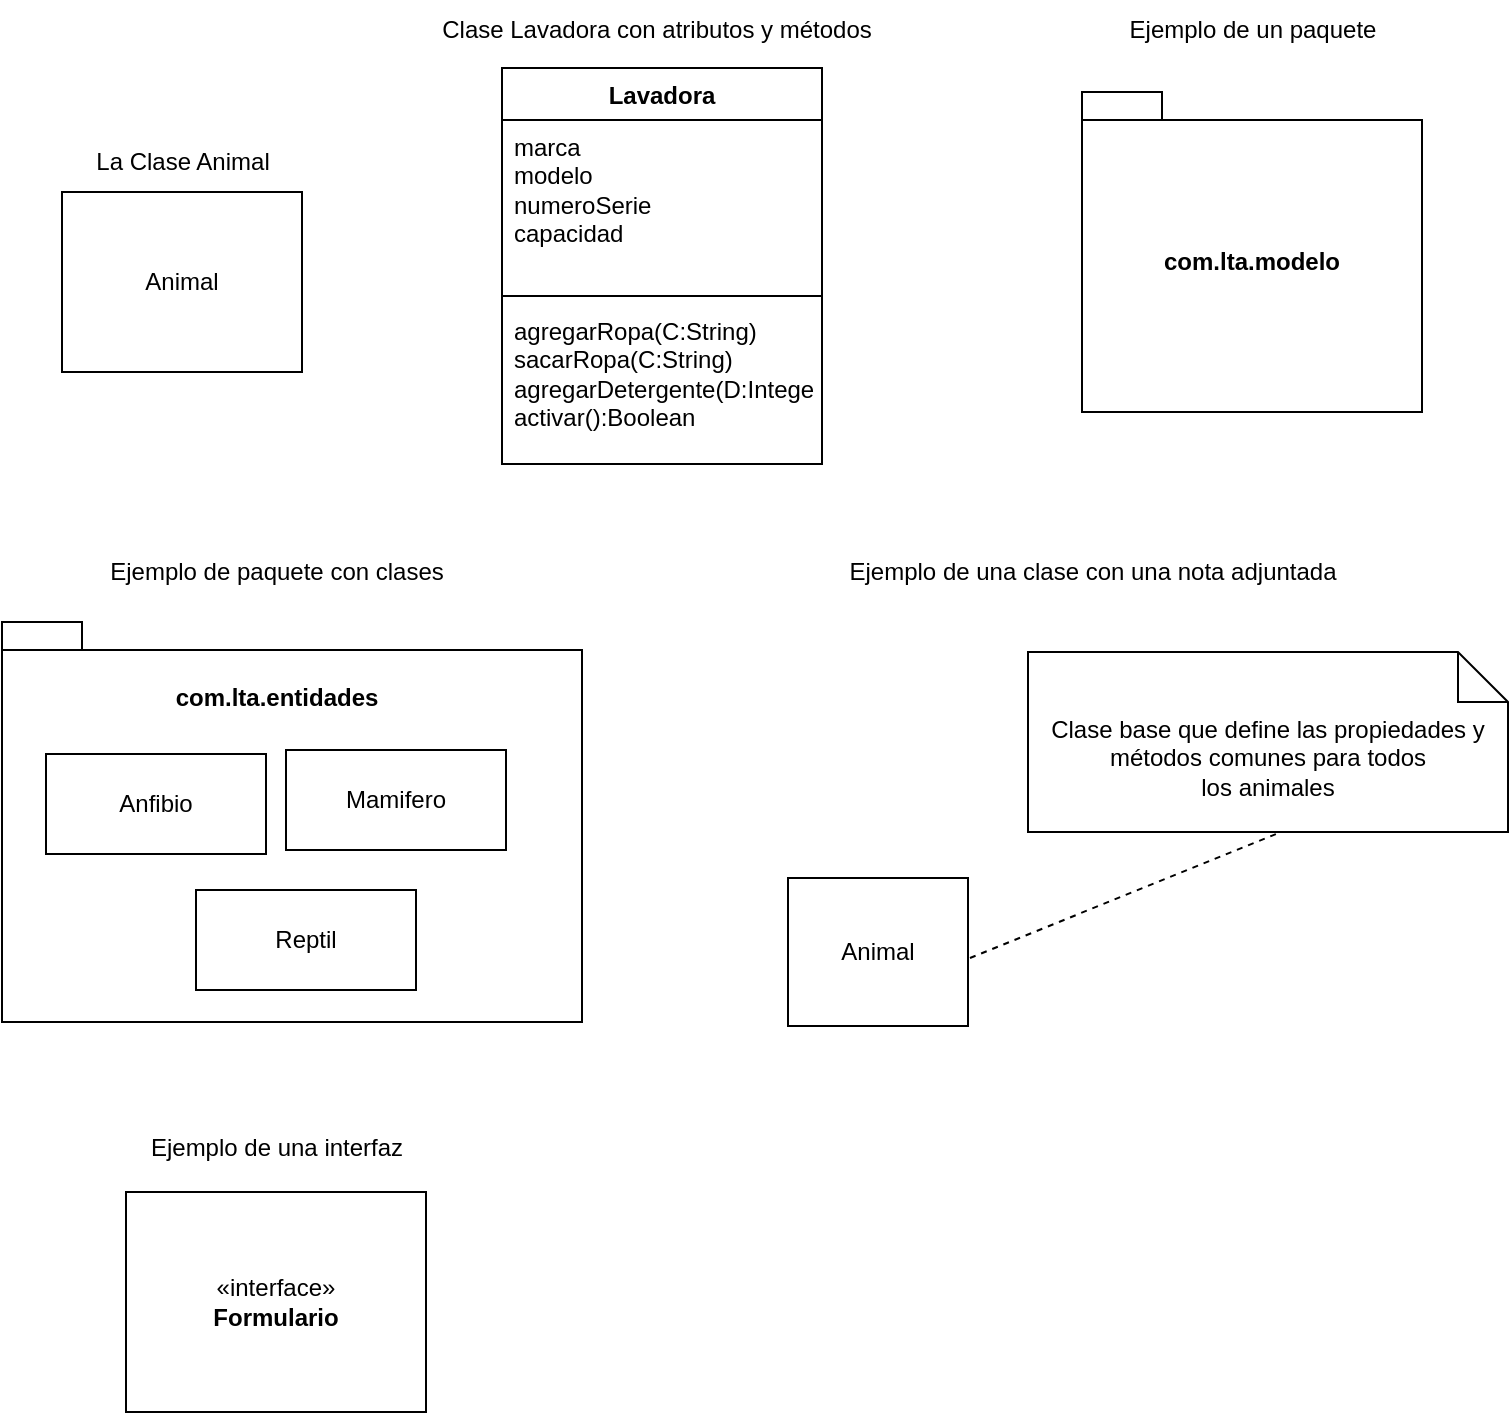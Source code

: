 <mxfile version="25.0.1" pages="9">
  <diagram name="introduccion-uml" id="V42Jh2hrb1Ldb8V-Wk3Z">
    <mxGraphModel grid="1" page="1" gridSize="10" guides="1" tooltips="1" connect="1" arrows="1" fold="1" pageScale="1" pageWidth="827" pageHeight="1169" math="0" shadow="0">
      <root>
        <mxCell id="0" />
        <mxCell id="1" parent="0" />
        <mxCell id="NSxe7MWsmzIYF4BGq87U-6" value="Animal " style="html=1;whiteSpace=wrap;" vertex="1" parent="1">
          <mxGeometry x="70" y="122" width="120" height="90" as="geometry" />
        </mxCell>
        <mxCell id="NSxe7MWsmzIYF4BGq87U-8" value="La Clase Animal" style="text;html=1;align=center;verticalAlign=middle;resizable=0;points=[];autosize=1;strokeColor=none;fillColor=none;" vertex="1" parent="1">
          <mxGeometry x="75" y="92" width="110" height="30" as="geometry" />
        </mxCell>
        <mxCell id="NSxe7MWsmzIYF4BGq87U-9" value="Lavadora" style="swimlane;fontStyle=1;align=center;verticalAlign=top;childLayout=stackLayout;horizontal=1;startSize=26;horizontalStack=0;resizeParent=1;resizeParentMax=0;resizeLast=0;collapsible=1;marginBottom=0;whiteSpace=wrap;html=1;" vertex="1" parent="1">
          <mxGeometry x="290" y="60" width="160" height="198" as="geometry">
            <mxRectangle x="290" y="48" width="120" height="30" as="alternateBounds" />
          </mxGeometry>
        </mxCell>
        <mxCell id="NSxe7MWsmzIYF4BGq87U-10" value="&lt;div&gt;marca&lt;/div&gt;&lt;div&gt;modelo&lt;/div&gt;&lt;div&gt;numeroSerie&lt;/div&gt;&lt;div&gt;capacidad&lt;/div&gt;&lt;div&gt;&lt;br&gt;&lt;/div&gt;" style="text;strokeColor=none;fillColor=none;align=left;verticalAlign=top;spacingLeft=4;spacingRight=4;overflow=hidden;rotatable=0;points=[[0,0.5],[1,0.5]];portConstraint=eastwest;whiteSpace=wrap;html=1;" vertex="1" parent="NSxe7MWsmzIYF4BGq87U-9">
          <mxGeometry y="26" width="160" height="84" as="geometry" />
        </mxCell>
        <mxCell id="NSxe7MWsmzIYF4BGq87U-11" value="" style="line;strokeWidth=1;fillColor=none;align=left;verticalAlign=middle;spacingTop=-1;spacingLeft=3;spacingRight=3;rotatable=0;labelPosition=right;points=[];portConstraint=eastwest;strokeColor=inherit;" vertex="1" parent="NSxe7MWsmzIYF4BGq87U-9">
          <mxGeometry y="110" width="160" height="8" as="geometry" />
        </mxCell>
        <mxCell id="NSxe7MWsmzIYF4BGq87U-12" value="&lt;div&gt;agregarRopa(C:String)&lt;/div&gt;&lt;div&gt;sacarRopa(C:String)&lt;br&gt;agregarDetergente(D:Integer)&lt;br&gt;activar():Boolean&lt;br&gt;&lt;/div&gt;" style="text;strokeColor=none;fillColor=none;align=left;verticalAlign=top;spacingLeft=4;spacingRight=4;overflow=hidden;rotatable=0;points=[[0,0.5],[1,0.5]];portConstraint=eastwest;whiteSpace=wrap;html=1;" vertex="1" parent="NSxe7MWsmzIYF4BGq87U-9">
          <mxGeometry y="118" width="160" height="80" as="geometry" />
        </mxCell>
        <mxCell id="NSxe7MWsmzIYF4BGq87U-13" value="Clase Lavadora con atributos y métodos" style="text;html=1;align=center;verticalAlign=middle;resizable=0;points=[];autosize=1;strokeColor=none;fillColor=none;" vertex="1" parent="1">
          <mxGeometry x="247" y="26" width="240" height="30" as="geometry" />
        </mxCell>
        <mxCell id="NSxe7MWsmzIYF4BGq87U-14" value="com.lta.modelo" style="shape=folder;fontStyle=1;spacingTop=10;tabWidth=40;tabHeight=14;tabPosition=left;html=1;whiteSpace=wrap;" vertex="1" parent="1">
          <mxGeometry x="580" y="72" width="170" height="160" as="geometry" />
        </mxCell>
        <mxCell id="NSxe7MWsmzIYF4BGq87U-15" value="Ejemplo de un paquete" style="text;html=1;align=center;verticalAlign=middle;resizable=0;points=[];autosize=1;strokeColor=none;fillColor=none;" vertex="1" parent="1">
          <mxGeometry x="590" y="26" width="150" height="30" as="geometry" />
        </mxCell>
        <mxCell id="NSxe7MWsmzIYF4BGq87U-18" value="" style="shape=folder;fontStyle=1;spacingTop=10;tabWidth=40;tabHeight=14;tabPosition=left;html=1;whiteSpace=wrap;" vertex="1" parent="1">
          <mxGeometry x="40" y="337" width="290" height="200" as="geometry" />
        </mxCell>
        <mxCell id="NSxe7MWsmzIYF4BGq87U-19" value="Anfibio" style="html=1;whiteSpace=wrap;" vertex="1" parent="1">
          <mxGeometry x="62" y="403" width="110" height="50" as="geometry" />
        </mxCell>
        <mxCell id="NSxe7MWsmzIYF4BGq87U-20" value="Mamifero" style="html=1;whiteSpace=wrap;" vertex="1" parent="1">
          <mxGeometry x="182" y="401" width="110" height="50" as="geometry" />
        </mxCell>
        <mxCell id="NSxe7MWsmzIYF4BGq87U-21" value="Reptil" style="html=1;whiteSpace=wrap;" vertex="1" parent="1">
          <mxGeometry x="137" y="471" width="110" height="50" as="geometry" />
        </mxCell>
        <mxCell id="NSxe7MWsmzIYF4BGq87U-22" value="com.lta.entidades" style="text;align=center;fontStyle=1;verticalAlign=middle;spacingLeft=3;spacingRight=3;strokeColor=none;rotatable=0;points=[[0,0.5],[1,0.5]];portConstraint=eastwest;html=1;" vertex="1" parent="1">
          <mxGeometry x="137" y="362" width="80" height="26" as="geometry" />
        </mxCell>
        <mxCell id="NSxe7MWsmzIYF4BGq87U-23" value="Ejemplo de paquete con clases" style="text;html=1;align=center;verticalAlign=middle;resizable=0;points=[];autosize=1;strokeColor=none;fillColor=none;" vertex="1" parent="1">
          <mxGeometry x="82" y="297" width="190" height="30" as="geometry" />
        </mxCell>
        <mxCell id="NSxe7MWsmzIYF4BGq87U-24" value="Animal" style="html=1;whiteSpace=wrap;" vertex="1" parent="1">
          <mxGeometry x="433" y="465" width="90" height="74" as="geometry" />
        </mxCell>
        <mxCell id="NSxe7MWsmzIYF4BGq87U-33" value="Clase base que define las propiedades y métodos comunes para todos&lt;br&gt;los animales" style="shape=note2;boundedLbl=1;whiteSpace=wrap;html=1;size=25;verticalAlign=top;align=center;" vertex="1" parent="1">
          <mxGeometry x="553" y="352" width="240" height="90" as="geometry" />
        </mxCell>
        <mxCell id="NSxe7MWsmzIYF4BGq87U-36" value="" style="endArrow=none;startArrow=none;endFill=0;startFill=0;endSize=8;html=1;verticalAlign=bottom;dashed=1;labelBackgroundColor=none;rounded=0;entryX=0.517;entryY=1.011;entryDx=0;entryDy=0;entryPerimeter=0;" edge="1" parent="1" target="NSxe7MWsmzIYF4BGq87U-33">
          <mxGeometry width="160" relative="1" as="geometry">
            <mxPoint x="524" y="505" as="sourcePoint" />
            <mxPoint x="680.08" y="453.83" as="targetPoint" />
          </mxGeometry>
        </mxCell>
        <mxCell id="NSxe7MWsmzIYF4BGq87U-37" value="Ejemplo de una clase con una nota adjuntada" style="text;html=1;align=center;verticalAlign=middle;resizable=0;points=[];autosize=1;strokeColor=none;fillColor=none;" vertex="1" parent="1">
          <mxGeometry x="450" y="297" width="270" height="30" as="geometry" />
        </mxCell>
        <mxCell id="NSxe7MWsmzIYF4BGq87U-38" value="«interface»&lt;br&gt;&lt;b&gt;Formulario&lt;/b&gt;" style="html=1;whiteSpace=wrap;" vertex="1" parent="1">
          <mxGeometry x="102" y="622" width="150" height="110" as="geometry" />
        </mxCell>
        <mxCell id="NSxe7MWsmzIYF4BGq87U-39" value="Ejemplo de una interfaz " style="text;html=1;align=center;verticalAlign=middle;resizable=0;points=[];autosize=1;strokeColor=none;fillColor=none;" vertex="1" parent="1">
          <mxGeometry x="102" y="585" width="150" height="30" as="geometry" />
        </mxCell>
      </root>
    </mxGraphModel>
  </diagram>
  <diagram id="5rzdqsuFeFf1RvaEdosp" name="ejercicio-1">
    <mxGraphModel grid="1" page="1" gridSize="10" guides="1" tooltips="1" connect="1" arrows="1" fold="1" pageScale="1" pageWidth="827" pageHeight="1169" math="0" shadow="0">
      <root>
        <mxCell id="0" />
        <mxCell id="1" parent="0" />
        <mxCell id="Ro5HHUEYuPQTt8mKgqId-1" value="Balon" style="swimlane;fontStyle=1;align=center;verticalAlign=top;childLayout=stackLayout;horizontal=1;startSize=26;horizontalStack=0;resizeParent=1;resizeParentMax=0;resizeLast=0;collapsible=1;marginBottom=0;whiteSpace=wrap;html=1;" vertex="1" parent="1">
          <mxGeometry x="110" y="60" width="160" height="200" as="geometry" />
        </mxCell>
        <mxCell id="Ro5HHUEYuPQTt8mKgqId-2" value="&lt;div&gt;diametro&lt;/div&gt;&lt;div&gt;volumen&lt;/div&gt;" style="text;strokeColor=none;fillColor=none;align=left;verticalAlign=top;spacingLeft=4;spacingRight=4;overflow=hidden;rotatable=0;points=[[0,0.5],[1,0.5]];portConstraint=eastwest;whiteSpace=wrap;html=1;" vertex="1" parent="Ro5HHUEYuPQTt8mKgqId-1">
          <mxGeometry y="26" width="160" height="44" as="geometry" />
        </mxCell>
        <mxCell id="Ro5HHUEYuPQTt8mKgqId-3" value="" style="line;strokeWidth=1;fillColor=none;align=left;verticalAlign=middle;spacingTop=-1;spacingLeft=3;spacingRight=3;rotatable=0;labelPosition=right;points=[];portConstraint=eastwest;strokeColor=inherit;" vertex="1" parent="Ro5HHUEYuPQTt8mKgqId-1">
          <mxGeometry y="70" width="160" height="8" as="geometry" />
        </mxCell>
        <mxCell id="Ro5HHUEYuPQTt8mKgqId-4" value="driblar()&lt;br&gt;tirar()&lt;br&gt;pasar()&lt;br&gt;avanzar()" style="text;strokeColor=none;fillColor=none;align=left;verticalAlign=top;spacingLeft=4;spacingRight=4;overflow=hidden;rotatable=0;points=[[0,0.5],[1,0.5]];portConstraint=eastwest;whiteSpace=wrap;html=1;" vertex="1" parent="Ro5HHUEYuPQTt8mKgqId-1">
          <mxGeometry y="78" width="160" height="122" as="geometry" />
        </mxCell>
        <mxCell id="Ro5HHUEYuPQTt8mKgqId-6" value="Jugador" style="swimlane;fontStyle=1;align=center;verticalAlign=top;childLayout=stackLayout;horizontal=1;startSize=26;horizontalStack=0;resizeParent=1;resizeParentMax=0;resizeLast=0;collapsible=1;marginBottom=0;whiteSpace=wrap;html=1;" vertex="1" parent="1">
          <mxGeometry x="310" y="60" width="160" height="202" as="geometry" />
        </mxCell>
        <mxCell id="Ro5HHUEYuPQTt8mKgqId-7" value="&lt;div&gt;&lt;br&gt;&lt;/div&gt;&lt;div&gt;nombre&lt;/div&gt;&lt;div&gt;estatura&lt;/div&gt;&lt;div&gt;peso&lt;/div&gt;" style="text;strokeColor=none;fillColor=none;align=left;verticalAlign=top;spacingLeft=4;spacingRight=4;overflow=hidden;rotatable=0;points=[[0,0.5],[1,0.5]];portConstraint=eastwest;whiteSpace=wrap;html=1;" vertex="1" parent="Ro5HHUEYuPQTt8mKgqId-6">
          <mxGeometry y="26" width="160" height="74" as="geometry" />
        </mxCell>
        <mxCell id="Ro5HHUEYuPQTt8mKgqId-8" value="" style="line;strokeWidth=1;fillColor=none;align=left;verticalAlign=middle;spacingTop=-1;spacingLeft=3;spacingRight=3;rotatable=0;labelPosition=right;points=[];portConstraint=eastwest;strokeColor=inherit;" vertex="1" parent="Ro5HHUEYuPQTt8mKgqId-6">
          <mxGeometry y="100" width="160" height="20" as="geometry" />
        </mxCell>
        <mxCell id="Ro5HHUEYuPQTt8mKgqId-9" value="driblarBalon()&lt;br&gt;pasarBalon()&lt;br&gt;tirarBalon()&lt;br&gt;rebotar()&lt;br&gt;infraccionarOponente()" style="text;strokeColor=none;fillColor=none;align=left;verticalAlign=top;spacingLeft=4;spacingRight=4;overflow=hidden;rotatable=0;points=[[0,0.5],[1,0.5]];portConstraint=eastwest;whiteSpace=wrap;html=1;" vertex="1" parent="Ro5HHUEYuPQTt8mKgqId-6">
          <mxGeometry y="120" width="160" height="82" as="geometry" />
        </mxCell>
        <mxCell id="Ro5HHUEYuPQTt8mKgqId-14" value="Defensa" style="html=1;whiteSpace=wrap;" vertex="1" parent="1">
          <mxGeometry x="517" y="60" width="110" height="50" as="geometry" />
        </mxCell>
        <mxCell id="Ro5HHUEYuPQTt8mKgqId-19" value="Cesto" style="html=1;whiteSpace=wrap;" vertex="1" parent="1">
          <mxGeometry x="517" y="130" width="110" height="50" as="geometry" />
        </mxCell>
        <mxCell id="Ro5HHUEYuPQTt8mKgqId-20" value="Infraccion" style="html=1;whiteSpace=wrap;" vertex="1" parent="1">
          <mxGeometry x="517" y="210" width="110" height="50" as="geometry" />
        </mxCell>
        <mxCell id="Ro5HHUEYuPQTt8mKgqId-21" value="Delantero" style="html=1;whiteSpace=wrap;" vertex="1" parent="1">
          <mxGeometry x="660" y="60" width="110" height="50" as="geometry" />
        </mxCell>
        <mxCell id="Ro5HHUEYuPQTt8mKgqId-22" value="Centro" style="html=1;whiteSpace=wrap;" vertex="1" parent="1">
          <mxGeometry x="517" y="364" width="110" height="50" as="geometry" />
        </mxCell>
        <mxCell id="Ro5HHUEYuPQTt8mKgqId-23" value="Tiro" style="html=1;whiteSpace=wrap;" vertex="1" parent="1">
          <mxGeometry x="660" y="130" width="110" height="50" as="geometry" />
        </mxCell>
        <mxCell id="Ro5HHUEYuPQTt8mKgqId-24" value="Infraccion" style="html=1;whiteSpace=wrap;" vertex="1" parent="1">
          <mxGeometry x="517" y="285" width="110" height="50" as="geometry" />
        </mxCell>
        <mxCell id="Ro5HHUEYuPQTt8mKgqId-25" value="LapsoDeTiro" style="html=1;whiteSpace=wrap;" vertex="1" parent="1">
          <mxGeometry x="110" y="294" width="165" height="50" as="geometry" />
        </mxCell>
        <mxCell id="Ro5HHUEYuPQTt8mKgqId-27" value="&lt;div&gt;{profesional: 24 segundos&lt;/div&gt;&lt;div&gt;colegial: 35 segundos&lt;br&gt;internacional: 30 segundos}&lt;/div&gt;" style="text;align=left;fontStyle=0;verticalAlign=middle;spacingLeft=3;spacingRight=3;strokeColor=none;rotatable=0;points=[[0,0.5],[1,0.5]];portConstraint=eastwest;html=1;" vertex="1" parent="1">
          <mxGeometry x="306" y="294" width="160" height="49" as="geometry" />
        </mxCell>
        <mxCell id="Ro5HHUEYuPQTt8mKgqId-28" value="CronometroDeJuego" style="html=1;whiteSpace=wrap;" vertex="1" parent="1">
          <mxGeometry x="110" y="365" width="165" height="50" as="geometry" />
        </mxCell>
        <mxCell id="Ro5HHUEYuPQTt8mKgqId-29" value="&lt;div&gt;{profesional: 4 cuartos de&amp;nbsp;&lt;/div&gt;&lt;div&gt;12 minutos. colegial e&amp;nbsp;&lt;/div&gt;&lt;div&gt;internacional: 2 mitades de&amp;nbsp;&lt;/div&gt;&lt;div&gt;20 minutos}&lt;/div&gt;" style="text;align=left;fontStyle=0;verticalAlign=middle;spacingLeft=3;spacingRight=3;strokeColor=none;rotatable=0;points=[[0,0.5],[1,0.5]];portConstraint=eastwest;html=1;" vertex="1" parent="1">
          <mxGeometry x="304" y="365" width="196" height="49" as="geometry" />
        </mxCell>
        <mxCell id="Ro5HHUEYuPQTt8mKgqId-30" value="Duracion" style="html=1;whiteSpace=wrap;" vertex="1" parent="1">
          <mxGeometry x="110" y="435" width="165" height="50" as="geometry" />
        </mxCell>
        <mxCell id="Ro5HHUEYuPQTt8mKgqId-31" value="&lt;div&gt;{profesional: 48 minutos&lt;/div&gt;&lt;div&gt;colegial e internacional:&amp;nbsp;&lt;/div&gt;&lt;div&gt;40 minutos}&lt;br&gt;&lt;/div&gt;" style="text;align=left;fontStyle=0;verticalAlign=middle;spacingLeft=3;spacingRight=3;strokeColor=none;rotatable=0;points=[[0,0.5],[1,0.5]];portConstraint=eastwest;html=1;" vertex="1" parent="1">
          <mxGeometry x="301" y="435" width="196" height="49" as="geometry" />
        </mxCell>
        <mxCell id="Ro5HHUEYuPQTt8mKgqId-32" value="&lt;div&gt;Linea&lt;/div&gt;&lt;div&gt;DeTresPuntos&lt;br&gt;&lt;/div&gt;" style="html=1;whiteSpace=wrap;" vertex="1" parent="1">
          <mxGeometry x="660" y="210" width="110" height="50" as="geometry" />
        </mxCell>
        <mxCell id="Ro5HHUEYuPQTt8mKgqId-33" value="TiroLibre" style="html=1;whiteSpace=wrap;" vertex="1" parent="1">
          <mxGeometry x="660" y="285" width="110" height="50" as="geometry" />
        </mxCell>
        <mxCell id="Ro5HHUEYuPQTt8mKgqId-34" value="LineaDeTiroLibre" style="html=1;whiteSpace=wrap;" vertex="1" parent="1">
          <mxGeometry x="660" y="364" width="110" height="50" as="geometry" />
        </mxCell>
        <mxCell id="Ro5HHUEYuPQTt8mKgqId-35" value="Cancha" style="html=1;whiteSpace=wrap;" vertex="1" parent="1">
          <mxGeometry x="517" y="434" width="110" height="50" as="geometry" />
        </mxCell>
      </root>
    </mxGraphModel>
  </diagram>
  <diagram id="2ZK7ReHxGvshgdJX68Ca" name="ejercicio-2">
    <mxGraphModel grid="1" page="1" gridSize="10" guides="1" tooltips="1" connect="1" arrows="1" fold="1" pageScale="1" pageWidth="827" pageHeight="1169" math="0" shadow="0">
      <root>
        <mxCell id="0" />
        <mxCell id="1" parent="0" />
        <mxCell id="jXG20EX0NcYIfrkqq-N--3" value="" style="edgeStyle=orthogonalEdgeStyle;rounded=0;orthogonalLoop=1;jettySize=auto;html=1;entryX=0.646;entryY=1.009;entryDx=0;entryDy=0;entryPerimeter=0;endArrow=block;endFill=0;" edge="1" parent="1">
          <mxGeometry relative="1" as="geometry">
            <mxPoint x="419" y="240" as="sourcePoint" />
            <mxPoint x="419.67" y="170.45" as="targetPoint" />
            <Array as="points">
              <mxPoint x="418.61" y="200" />
              <mxPoint x="419.61" y="200" />
            </Array>
          </mxGeometry>
        </mxCell>
        <mxCell id="jXG20EX0NcYIfrkqq-N--5" value="" style="edgeStyle=orthogonalEdgeStyle;rounded=0;orthogonalLoop=1;jettySize=auto;html=1;endArrow=none;endFill=0;" edge="1" parent="1" target="jXG20EX0NcYIfrkqq-N--4">
          <mxGeometry relative="1" as="geometry">
            <mxPoint x="419" y="210" as="sourcePoint" />
          </mxGeometry>
        </mxCell>
        <mxCell id="jXG20EX0NcYIfrkqq-N--10" value="" style="edgeStyle=orthogonalEdgeStyle;rounded=0;orthogonalLoop=1;jettySize=auto;html=1;endArrow=none;endFill=0;" edge="1" parent="1">
          <mxGeometry relative="1" as="geometry">
            <mxPoint x="420" y="210" as="sourcePoint" />
            <mxPoint x="266.003" y="240" as="targetPoint" />
            <Array as="points">
              <mxPoint x="266" y="210" />
            </Array>
          </mxGeometry>
        </mxCell>
        <mxCell id="jXG20EX0NcYIfrkqq-N--1" value="Animal" style="html=1;whiteSpace=wrap;" vertex="1" parent="1">
          <mxGeometry x="363" y="110" width="110" height="60" as="geometry" />
        </mxCell>
        <mxCell id="jXG20EX0NcYIfrkqq-N--12" value="" style="edgeStyle=orthogonalEdgeStyle;rounded=0;orthogonalLoop=1;jettySize=auto;html=1;entryX=0.295;entryY=1.017;entryDx=0;entryDy=0;entryPerimeter=0;exitX=0.298;exitY=-0.029;exitDx=0;exitDy=0;exitPerimeter=0;endArrow=block;endFill=0;" edge="1" parent="1">
          <mxGeometry relative="1" as="geometry">
            <mxPoint x="418.17" y="390" as="sourcePoint" />
            <mxPoint x="417.84" y="313.22" as="targetPoint" />
            <Array as="points">
              <mxPoint x="418.04" y="352" />
              <mxPoint x="418.04" y="352" />
            </Array>
          </mxGeometry>
        </mxCell>
        <mxCell id="jXG20EX0NcYIfrkqq-N--2" value="Mamifero" style="html=1;whiteSpace=wrap;" vertex="1" parent="1">
          <mxGeometry x="363" y="240" width="110" height="70" as="geometry" />
        </mxCell>
        <mxCell id="jXG20EX0NcYIfrkqq-N--4" value="Reptil" style="html=1;whiteSpace=wrap;" vertex="1" parent="1">
          <mxGeometry x="509" y="240" width="110" height="70" as="geometry" />
        </mxCell>
        <mxCell id="jXG20EX0NcYIfrkqq-N--9" value="Anfibio" style="html=1;whiteSpace=wrap;" vertex="1" parent="1">
          <mxGeometry x="209" y="240" width="110" height="70" as="geometry" />
        </mxCell>
        <mxCell id="jXG20EX0NcYIfrkqq-N--11" value="Caballo" style="html=1;whiteSpace=wrap;" vertex="1" parent="1">
          <mxGeometry x="363" y="390" width="110" height="70" as="geometry" />
        </mxCell>
      </root>
    </mxGraphModel>
  </diagram>
  <diagram id="Dk8cvnBsQXuxqk_Njpl9" name="ejercicio-3">
    <mxGraphModel grid="1" page="1" gridSize="10" guides="1" tooltips="1" connect="1" arrows="1" fold="1" pageScale="1" pageWidth="827" pageHeight="1169" math="0" shadow="0">
      <root>
        <mxCell id="0" />
        <mxCell id="1" parent="0" />
        <mxCell id="n7JdzGCJAJezanz4exXI-1" value="" style="edgeStyle=orthogonalEdgeStyle;rounded=0;orthogonalLoop=1;jettySize=auto;html=1;entryX=0.646;entryY=1.009;entryDx=0;entryDy=0;entryPerimeter=0;endArrow=block;endFill=0;" edge="1" parent="1">
          <mxGeometry relative="1" as="geometry">
            <mxPoint x="422" y="351" as="sourcePoint" />
            <mxPoint x="422.67" y="281.45" as="targetPoint" />
            <Array as="points">
              <mxPoint x="421.61" y="311" />
              <mxPoint x="422.61" y="311" />
            </Array>
          </mxGeometry>
        </mxCell>
        <mxCell id="n7JdzGCJAJezanz4exXI-2" value="" style="edgeStyle=orthogonalEdgeStyle;rounded=0;orthogonalLoop=1;jettySize=auto;html=1;endArrow=none;endFill=0;" edge="1" parent="1">
          <mxGeometry relative="1" as="geometry">
            <mxPoint x="422" y="321" as="sourcePoint" />
            <mxPoint x="567" y="351" as="targetPoint" />
          </mxGeometry>
        </mxCell>
        <mxCell id="n7JdzGCJAJezanz4exXI-3" value="" style="edgeStyle=orthogonalEdgeStyle;rounded=0;orthogonalLoop=1;jettySize=auto;html=1;endArrow=none;endFill=0;" edge="1" parent="1">
          <mxGeometry relative="1" as="geometry">
            <mxPoint x="423" y="321" as="sourcePoint" />
            <mxPoint x="269.003" y="351" as="targetPoint" />
            <Array as="points">
              <mxPoint x="269" y="321" />
            </Array>
          </mxGeometry>
        </mxCell>
        <mxCell id="n7JdzGCJAJezanz4exXI-8" value="Jugador" style="swimlane;fontStyle=1;align=center;verticalAlign=top;childLayout=stackLayout;horizontal=1;startSize=26;horizontalStack=0;resizeParent=1;resizeParentMax=0;resizeLast=0;collapsible=1;marginBottom=0;whiteSpace=wrap;html=1;" vertex="1" parent="1">
          <mxGeometry x="343" y="90" width="160" height="190" as="geometry" />
        </mxCell>
        <mxCell id="n7JdzGCJAJezanz4exXI-9" value="&lt;div&gt;nombre&lt;/div&gt;&lt;div&gt;tamaño&lt;/div&gt;&lt;div&gt;peso&lt;/div&gt;&lt;div&gt;velocidadAlCorrer&lt;/div&gt;&lt;div&gt;saltoVertical&lt;br&gt;&lt;/div&gt;" style="text;strokeColor=none;fillColor=none;align=left;verticalAlign=top;spacingLeft=4;spacingRight=4;overflow=hidden;rotatable=0;points=[[0,0.5],[1,0.5]];portConstraint=eastwest;whiteSpace=wrap;html=1;" vertex="1" parent="n7JdzGCJAJezanz4exXI-8">
          <mxGeometry y="26" width="160" height="84" as="geometry" />
        </mxCell>
        <mxCell id="n7JdzGCJAJezanz4exXI-10" value="" style="line;strokeWidth=1;fillColor=none;align=left;verticalAlign=middle;spacingTop=-1;spacingLeft=3;spacingRight=3;rotatable=0;labelPosition=right;points=[];portConstraint=eastwest;strokeColor=inherit;" vertex="1" parent="n7JdzGCJAJezanz4exXI-8">
          <mxGeometry y="110" width="160" height="8" as="geometry" />
        </mxCell>
        <mxCell id="n7JdzGCJAJezanz4exXI-11" value="&lt;div&gt;driblar()&lt;/div&gt;&lt;div&gt;pasar()&lt;/div&gt;&lt;div&gt;rebotar()&lt;/div&gt;&lt;div&gt;tirar()&lt;br&gt;&lt;/div&gt;" style="text;strokeColor=none;fillColor=none;align=left;verticalAlign=top;spacingLeft=4;spacingRight=4;overflow=hidden;rotatable=0;points=[[0,0.5],[1,0.5]];portConstraint=eastwest;whiteSpace=wrap;html=1;" vertex="1" parent="n7JdzGCJAJezanz4exXI-8">
          <mxGeometry y="118" width="160" height="72" as="geometry" />
        </mxCell>
        <mxCell id="n7JdzGCJAJezanz4exXI-12" value="Delantero" style="swimlane;fontStyle=1;align=center;verticalAlign=top;childLayout=stackLayout;horizontal=1;startSize=26;horizontalStack=0;resizeParent=1;resizeParentMax=0;resizeLast=0;collapsible=1;marginBottom=0;whiteSpace=wrap;html=1;" vertex="1" parent="1">
          <mxGeometry x="369" y="345" width="110" height="136" as="geometry" />
        </mxCell>
        <mxCell id="n7JdzGCJAJezanz4exXI-14" value="" style="line;strokeWidth=1;fillColor=none;align=left;verticalAlign=middle;spacingTop=-1;spacingLeft=3;spacingRight=3;rotatable=0;labelPosition=right;points=[];portConstraint=eastwest;strokeColor=inherit;" vertex="1" parent="n7JdzGCJAJezanz4exXI-12">
          <mxGeometry y="26" width="110" height="64" as="geometry" />
        </mxCell>
        <mxCell id="n7JdzGCJAJezanz4exXI-15" value="&lt;div&gt;&lt;br&gt;&lt;/div&gt;" style="text;strokeColor=none;fillColor=none;align=left;verticalAlign=top;spacingLeft=4;spacingRight=4;overflow=hidden;rotatable=0;points=[[0,0.5],[1,0.5]];portConstraint=eastwest;whiteSpace=wrap;html=1;" vertex="1" parent="n7JdzGCJAJezanz4exXI-12">
          <mxGeometry y="90" width="110" height="46" as="geometry" />
        </mxCell>
        <mxCell id="n7JdzGCJAJezanz4exXI-16" value="Defensa" style="swimlane;fontStyle=1;align=center;verticalAlign=top;childLayout=stackLayout;horizontal=1;startSize=26;horizontalStack=0;resizeParent=1;resizeParentMax=0;resizeLast=0;collapsible=1;marginBottom=0;whiteSpace=wrap;html=1;" vertex="1" parent="1">
          <mxGeometry x="209" y="345" width="110" height="90" as="geometry" />
        </mxCell>
        <mxCell id="n7JdzGCJAJezanz4exXI-17" value="" style="line;strokeWidth=1;fillColor=none;align=left;verticalAlign=middle;spacingTop=-1;spacingLeft=3;spacingRight=3;rotatable=0;labelPosition=right;points=[];portConstraint=eastwest;strokeColor=inherit;" vertex="1" parent="n7JdzGCJAJezanz4exXI-16">
          <mxGeometry y="26" width="110" height="14" as="geometry" />
        </mxCell>
        <mxCell id="n7JdzGCJAJezanz4exXI-18" value="&lt;div&gt;correrAlFrente&lt;/div&gt;&lt;div&gt;quitarBalon()&lt;br&gt;&lt;/div&gt;" style="text;strokeColor=none;fillColor=none;align=left;verticalAlign=top;spacingLeft=4;spacingRight=4;overflow=hidden;rotatable=0;points=[[0,0.5],[1,0.5]];portConstraint=eastwest;whiteSpace=wrap;html=1;" vertex="1" parent="n7JdzGCJAJezanz4exXI-16">
          <mxGeometry y="40" width="110" height="50" as="geometry" />
        </mxCell>
        <mxCell id="n7JdzGCJAJezanz4exXI-21" value="Centro" style="swimlane;fontStyle=1;align=center;verticalAlign=top;childLayout=stackLayout;horizontal=1;startSize=26;horizontalStack=0;resizeParent=1;resizeParentMax=0;resizeLast=0;collapsible=1;marginBottom=0;whiteSpace=wrap;html=1;" vertex="1" parent="1">
          <mxGeometry x="509" y="345" width="110" height="90" as="geometry" />
        </mxCell>
        <mxCell id="n7JdzGCJAJezanz4exXI-22" value="" style="line;strokeWidth=1;fillColor=none;align=left;verticalAlign=middle;spacingTop=-1;spacingLeft=3;spacingRight=3;rotatable=0;labelPosition=right;points=[];portConstraint=eastwest;strokeColor=inherit;" vertex="1" parent="n7JdzGCJAJezanz4exXI-21">
          <mxGeometry y="26" width="110" height="14" as="geometry" />
        </mxCell>
        <mxCell id="n7JdzGCJAJezanz4exXI-23" value="&lt;div&gt;retacarBalon()&lt;br&gt;&lt;/div&gt;" style="text;strokeColor=none;fillColor=none;align=left;verticalAlign=top;spacingLeft=4;spacingRight=4;overflow=hidden;rotatable=0;points=[[0,0.5],[1,0.5]];portConstraint=eastwest;whiteSpace=wrap;html=1;" vertex="1" parent="n7JdzGCJAJezanz4exXI-21">
          <mxGeometry y="40" width="110" height="50" as="geometry" />
        </mxCell>
        <mxCell id="n7JdzGCJAJezanz4exXI-24" value="Reloj" style="swimlane;fontStyle=1;align=center;verticalAlign=top;childLayout=stackLayout;horizontal=1;startSize=26;horizontalStack=0;resizeParent=1;resizeParentMax=0;resizeLast=0;collapsible=1;marginBottom=0;whiteSpace=wrap;html=1;" vertex="1" parent="1">
          <mxGeometry x="370" y="520" width="110" height="90" as="geometry" />
        </mxCell>
        <mxCell id="n7JdzGCJAJezanz4exXI-25" value="" style="line;strokeWidth=1;fillColor=none;align=left;verticalAlign=middle;spacingTop=-1;spacingLeft=3;spacingRight=3;rotatable=0;labelPosition=right;points=[];portConstraint=eastwest;strokeColor=inherit;" vertex="1" parent="n7JdzGCJAJezanz4exXI-24">
          <mxGeometry y="26" width="110" height="14" as="geometry" />
        </mxCell>
        <mxCell id="n7JdzGCJAJezanz4exXI-26" value="controlarTiempo()" style="text;strokeColor=none;fillColor=none;align=left;verticalAlign=top;spacingLeft=4;spacingRight=4;overflow=hidden;rotatable=0;points=[[0,0.5],[1,0.5]];portConstraint=eastwest;whiteSpace=wrap;html=1;" vertex="1" parent="n7JdzGCJAJezanz4exXI-24">
          <mxGeometry y="40" width="110" height="50" as="geometry" />
        </mxCell>
        <mxCell id="n7JdzGCJAJezanz4exXI-29" value="" style="edgeStyle=orthogonalEdgeStyle;rounded=0;orthogonalLoop=1;jettySize=auto;html=1;endArrow=none;endFill=0;" edge="1" parent="1">
          <mxGeometry relative="1" as="geometry">
            <mxPoint x="426.74" y="650.55" as="sourcePoint" />
            <mxPoint x="540" y="681" as="targetPoint" />
            <Array as="points">
              <mxPoint x="540" y="651" />
              <mxPoint x="540" y="681" />
            </Array>
          </mxGeometry>
        </mxCell>
        <mxCell id="n7JdzGCJAJezanz4exXI-30" value="" style="edgeStyle=orthogonalEdgeStyle;rounded=0;orthogonalLoop=1;jettySize=auto;html=1;endArrow=none;endFill=0;" edge="1" parent="1">
          <mxGeometry relative="1" as="geometry">
            <mxPoint x="473.04" y="650.55" as="sourcePoint" />
            <mxPoint x="319.043" y="680.55" as="targetPoint" />
            <Array as="points">
              <mxPoint x="319.04" y="650.55" />
            </Array>
          </mxGeometry>
        </mxCell>
        <mxCell id="n7JdzGCJAJezanz4exXI-31" value="" style="edgeStyle=orthogonalEdgeStyle;rounded=0;orthogonalLoop=1;jettySize=auto;html=1;entryX=0.646;entryY=1.009;entryDx=0;entryDy=0;entryPerimeter=0;endArrow=block;endFill=0;" edge="1" parent="1">
          <mxGeometry relative="1" as="geometry">
            <mxPoint x="427" y="650" as="sourcePoint" />
            <mxPoint x="427.41" y="611" as="targetPoint" />
            <Array as="points">
              <mxPoint x="426.35" y="640.55" />
              <mxPoint x="427.35" y="640.55" />
            </Array>
          </mxGeometry>
        </mxCell>
        <mxCell id="n7JdzGCJAJezanz4exXI-32" value="CronometroJuego" style="html=1;whiteSpace=wrap;" vertex="1" parent="1">
          <mxGeometry x="270" y="680" width="110" height="40" as="geometry" />
        </mxCell>
        <mxCell id="n7JdzGCJAJezanz4exXI-33" value="LapsoTiro" style="html=1;whiteSpace=wrap;" vertex="1" parent="1">
          <mxGeometry x="480" y="680" width="110" height="40" as="geometry" />
        </mxCell>
      </root>
    </mxGraphModel>
  </diagram>
  <diagram id="z6HZSFMaBjb86YyAVnP0" name="ejercicio-4">
    <mxGraphModel grid="1" page="1" gridSize="10" guides="1" tooltips="1" connect="1" arrows="1" fold="1" pageScale="1" pageWidth="827" pageHeight="1169" math="0" shadow="0">
      <root>
        <mxCell id="0" />
        <mxCell id="1" parent="0" />
        <mxCell id="U1VOEatc92i_wSrbkSjN-29" value="" style="edgeStyle=orthogonalEdgeStyle;rounded=0;orthogonalLoop=1;jettySize=auto;html=1;endArrow=none;endFill=0;" edge="1" parent="1">
          <mxGeometry relative="1" as="geometry">
            <mxPoint x="189.89" y="415" as="sourcePoint" />
            <mxPoint x="189.89" y="445" as="targetPoint" />
          </mxGeometry>
        </mxCell>
        <mxCell id="vwbUuSec_sqN-SCd3Bou-1" value="EquipoDeComputo" style="html=1;whiteSpace=wrap;" vertex="1" parent="1">
          <mxGeometry x="-129.11" y="320" width="160" height="60" as="geometry" />
        </mxCell>
        <mxCell id="U1VOEatc92i_wSrbkSjN-2" value="" style="edgeStyle=orthogonalEdgeStyle;rounded=0;orthogonalLoop=1;jettySize=auto;html=1;endArrow=none;endFill=0;" edge="1" parent="1">
          <mxGeometry relative="1" as="geometry">
            <mxPoint x="88.89" y="415" as="sourcePoint" />
            <mxPoint x="88.89" y="444.55" as="targetPoint" />
          </mxGeometry>
        </mxCell>
        <mxCell id="U1VOEatc92i_wSrbkSjN-3" value="" style="edgeStyle=orthogonalEdgeStyle;rounded=0;orthogonalLoop=1;jettySize=auto;html=1;endArrow=none;endFill=0;" edge="1" parent="1">
          <mxGeometry relative="1" as="geometry">
            <mxPoint x="290.89" y="415" as="sourcePoint" />
            <mxPoint x="-169.11" y="445" as="targetPoint" />
            <Array as="points">
              <mxPoint x="-169.11" y="415" />
              <mxPoint x="-169.11" y="445" />
            </Array>
          </mxGeometry>
        </mxCell>
        <mxCell id="NXgedKk3-QsTJCsUyXIc-20" value="" style="edgeStyle=orthogonalEdgeStyle;rounded=0;orthogonalLoop=1;jettySize=auto;html=1;entryX=0.36;entryY=1.024;entryDx=0;entryDy=0;endArrow=none;endFill=0;exitX=0;exitY=0.5;exitDx=0;exitDy=0;entryPerimeter=0;" edge="1" parent="1" source="U1VOEatc92i_wSrbkSjN-18">
          <mxGeometry relative="1" as="geometry">
            <mxPoint x="-201.11" y="480" as="sourcePoint" />
            <mxPoint x="167.69" y="603.7" as="targetPoint" />
            <Array as="points">
              <mxPoint x="-480.11" y="470" />
              <mxPoint x="-480.11" y="650" />
              <mxPoint x="167.89" y="650" />
            </Array>
          </mxGeometry>
        </mxCell>
        <mxCell id="U1VOEatc92i_wSrbkSjN-18" value="Altavoz" style="html=1;whiteSpace=wrap;" vertex="1" parent="1">
          <mxGeometry x="-199.11" y="445" width="70" height="50" as="geometry" />
        </mxCell>
        <mxCell id="U1VOEatc92i_wSrbkSjN-19" value="Gabinete" style="html=1;whiteSpace=wrap;" vertex="1" parent="1">
          <mxGeometry x="-101.61" y="445" width="105" height="50" as="geometry" />
        </mxCell>
        <mxCell id="U1VOEatc92i_wSrbkSjN-24" value="" style="endArrow=none;html=1;endSize=12;startArrow=diamondThin;startSize=14;startFill=0;edgeStyle=orthogonalEdgeStyle;align=left;verticalAlign=bottom;rounded=0;exitX=0.498;exitY=1.037;exitDx=0;exitDy=0;exitPerimeter=0;endFill=0;" edge="1" parent="1">
          <mxGeometry x="-0.737" y="-8" relative="1" as="geometry">
            <mxPoint x="-49.61" y="380.77" as="sourcePoint" />
            <mxPoint x="-49.16" y="445" as="targetPoint" />
            <mxPoint as="offset" />
          </mxGeometry>
        </mxCell>
        <mxCell id="U1VOEatc92i_wSrbkSjN-25" value="Teclado" style="html=1;whiteSpace=wrap;" vertex="1" parent="1">
          <mxGeometry x="50.89" y="445" width="80" height="50" as="geometry" />
        </mxCell>
        <mxCell id="U1VOEatc92i_wSrbkSjN-28" value="Monitor" style="html=1;whiteSpace=wrap;" vertex="1" parent="1">
          <mxGeometry x="150.89" y="445" width="80" height="50" as="geometry" />
        </mxCell>
        <mxCell id="U1VOEatc92i_wSrbkSjN-33" value="" style="edgeStyle=orthogonalEdgeStyle;rounded=0;orthogonalLoop=1;jettySize=auto;html=1;endArrow=none;endFill=0;" edge="1" parent="1">
          <mxGeometry relative="1" as="geometry">
            <mxPoint x="349.89" y="415" as="sourcePoint" />
            <mxPoint x="349.89" y="445" as="targetPoint" />
          </mxGeometry>
        </mxCell>
        <mxCell id="U1VOEatc92i_wSrbkSjN-34" value="Raton" style="html=1;whiteSpace=wrap;" vertex="1" parent="1">
          <mxGeometry x="309.89" y="445" width="80" height="50" as="geometry" />
        </mxCell>
        <mxCell id="U1VOEatc92i_wSrbkSjN-35" value="1" style="text;html=1;align=center;verticalAlign=middle;resizable=0;points=[];autosize=1;strokeColor=none;fillColor=none;" vertex="1" parent="1">
          <mxGeometry x="-76.11" y="380" width="30" height="30" as="geometry" />
        </mxCell>
        <mxCell id="U1VOEatc92i_wSrbkSjN-36" value="1" style="text;html=1;align=center;verticalAlign=middle;resizable=0;points=[];autosize=1;strokeColor=none;fillColor=none;" vertex="1" parent="1">
          <mxGeometry x="-76.11" y="419" width="30" height="30" as="geometry" />
        </mxCell>
        <mxCell id="U1VOEatc92i_wSrbkSjN-37" value="2" style="text;html=1;align=center;verticalAlign=middle;resizable=0;points=[];autosize=1;strokeColor=none;fillColor=none;" vertex="1" parent="1">
          <mxGeometry x="-194.11" y="419" width="30" height="30" as="geometry" />
        </mxCell>
        <mxCell id="U1VOEatc92i_wSrbkSjN-38" value="1" style="text;html=1;align=center;verticalAlign=middle;resizable=0;points=[];autosize=1;strokeColor=none;fillColor=none;" vertex="1" parent="1">
          <mxGeometry x="65.89" y="420" width="30" height="30" as="geometry" />
        </mxCell>
        <mxCell id="U1VOEatc92i_wSrbkSjN-39" value="1" style="text;html=1;align=center;verticalAlign=middle;resizable=0;points=[];autosize=1;strokeColor=none;fillColor=none;" vertex="1" parent="1">
          <mxGeometry x="167.89" y="420" width="30" height="30" as="geometry" />
        </mxCell>
        <mxCell id="U1VOEatc92i_wSrbkSjN-40" value="1" style="text;html=1;align=center;verticalAlign=middle;resizable=0;points=[];autosize=1;strokeColor=none;fillColor=none;" vertex="1" parent="1">
          <mxGeometry x="323.89" y="420" width="30" height="30" as="geometry" />
        </mxCell>
        <mxCell id="U1VOEatc92i_wSrbkSjN-43" value="" style="edgeStyle=orthogonalEdgeStyle;rounded=0;orthogonalLoop=1;jettySize=auto;html=1;endArrow=none;endFill=0;" edge="1" parent="1">
          <mxGeometry relative="1" as="geometry">
            <mxPoint x="169.89" y="530" as="sourcePoint" />
            <mxPoint x="-408.11" y="560" as="targetPoint" />
            <Array as="points">
              <mxPoint x="-408.11" y="530" />
              <mxPoint x="-408.11" y="560" />
            </Array>
          </mxGeometry>
        </mxCell>
        <mxCell id="U1VOEatc92i_wSrbkSjN-44" value="UnidadDisquete" style="html=1;whiteSpace=wrap;" vertex="1" parent="1">
          <mxGeometry x="-460.11" y="560" width="110" height="50" as="geometry" />
        </mxCell>
        <mxCell id="U1VOEatc92i_wSrbkSjN-45" value="CD-ROM" style="html=1;whiteSpace=wrap;" vertex="1" parent="1">
          <mxGeometry x="-101.61" y="560" width="105" height="50" as="geometry" />
        </mxCell>
        <mxCell id="U1VOEatc92i_wSrbkSjN-46" value="" style="endArrow=none;html=1;endSize=12;startArrow=diamondThin;startSize=14;startFill=0;edgeStyle=orthogonalEdgeStyle;align=left;verticalAlign=bottom;rounded=0;exitX=0.498;exitY=1.037;exitDx=0;exitDy=0;exitPerimeter=0;endFill=0;" edge="1" parent="1">
          <mxGeometry x="-0.737" y="-8" relative="1" as="geometry">
            <mxPoint x="-49.61" y="495.77" as="sourcePoint" />
            <mxPoint x="-49.16" y="560" as="targetPoint" />
            <mxPoint as="offset" />
          </mxGeometry>
        </mxCell>
        <mxCell id="U1VOEatc92i_wSrbkSjN-51" value="1" style="text;html=1;align=center;verticalAlign=middle;resizable=0;points=[];autosize=1;strokeColor=none;fillColor=none;" vertex="1" parent="1">
          <mxGeometry x="-76.11" y="495" width="30" height="30" as="geometry" />
        </mxCell>
        <mxCell id="U1VOEatc92i_wSrbkSjN-59" value="" style="edgeStyle=orthogonalEdgeStyle;rounded=0;orthogonalLoop=1;jettySize=auto;html=1;endArrow=none;endFill=0;" edge="1" parent="1">
          <mxGeometry relative="1" as="geometry">
            <mxPoint x="-281.11" y="530" as="sourcePoint" />
            <mxPoint x="-281.11" y="560" as="targetPoint" />
          </mxGeometry>
        </mxCell>
        <mxCell id="U1VOEatc92i_wSrbkSjN-60" value="UnidadDisco" style="html=1;whiteSpace=wrap;" vertex="1" parent="1">
          <mxGeometry x="-330.11" y="560" width="90" height="50" as="geometry" />
        </mxCell>
        <mxCell id="U1VOEatc92i_wSrbkSjN-62" value="" style="edgeStyle=orthogonalEdgeStyle;rounded=0;orthogonalLoop=1;jettySize=auto;html=1;endArrow=none;endFill=0;" edge="1" parent="1">
          <mxGeometry relative="1" as="geometry">
            <mxPoint x="-171.11" y="530" as="sourcePoint" />
            <mxPoint x="-171.11" y="560" as="targetPoint" />
          </mxGeometry>
        </mxCell>
        <mxCell id="U1VOEatc92i_wSrbkSjN-63" value="RAM" style="html=1;whiteSpace=wrap;" vertex="1" parent="1">
          <mxGeometry x="-210.11" y="560" width="80" height="50" as="geometry" />
        </mxCell>
        <mxCell id="U1VOEatc92i_wSrbkSjN-64" value="" style="edgeStyle=orthogonalEdgeStyle;rounded=0;orthogonalLoop=1;jettySize=auto;html=1;endArrow=none;endFill=0;" edge="1" parent="1">
          <mxGeometry relative="1" as="geometry">
            <mxPoint x="69.89" y="530" as="sourcePoint" />
            <mxPoint x="69.89" y="560" as="targetPoint" />
          </mxGeometry>
        </mxCell>
        <mxCell id="U1VOEatc92i_wSrbkSjN-65" value="TarjetaVideo" style="html=1;whiteSpace=wrap;" vertex="1" parent="1">
          <mxGeometry x="30.89" y="560" width="80" height="50" as="geometry" />
        </mxCell>
        <mxCell id="U1VOEatc92i_wSrbkSjN-66" value="" style="edgeStyle=orthogonalEdgeStyle;rounded=0;orthogonalLoop=1;jettySize=auto;html=1;endArrow=none;endFill=0;" edge="1" parent="1">
          <mxGeometry relative="1" as="geometry">
            <mxPoint x="169.89" y="530" as="sourcePoint" />
            <mxPoint x="169.89" y="560" as="targetPoint" />
          </mxGeometry>
        </mxCell>
        <mxCell id="U1VOEatc92i_wSrbkSjN-67" value="TarjetaSonido" style="html=1;whiteSpace=wrap;" vertex="1" parent="1">
          <mxGeometry x="130.89" y="560" width="80" height="50" as="geometry" />
        </mxCell>
        <mxCell id="U1VOEatc92i_wSrbkSjN-68" value="" style="edgeStyle=orthogonalEdgeStyle;rounded=0;orthogonalLoop=1;jettySize=auto;html=1;endArrow=none;endFill=0;" edge="1" parent="1">
          <mxGeometry relative="1" as="geometry">
            <mxPoint x="349.89" y="415" as="sourcePoint" />
            <mxPoint x="-169.11" y="445" as="targetPoint" />
            <Array as="points">
              <mxPoint x="-169.11" y="415" />
              <mxPoint x="-169.11" y="445" />
            </Array>
          </mxGeometry>
        </mxCell>
        <mxCell id="NXgedKk3-QsTJCsUyXIc-2" value="" style="edgeStyle=orthogonalEdgeStyle;rounded=0;orthogonalLoop=1;jettySize=auto;html=1;endArrow=none;endFill=0;" edge="1" parent="1">
          <mxGeometry relative="1" as="geometry">
            <mxPoint x="429.89" y="530" as="sourcePoint" />
            <mxPoint x="289.933" y="560" as="targetPoint" />
            <Array as="points">
              <mxPoint x="289.93" y="530" />
            </Array>
          </mxGeometry>
        </mxCell>
        <mxCell id="NXgedKk3-QsTJCsUyXIc-3" value="Boton" style="html=1;whiteSpace=wrap;" vertex="1" parent="1">
          <mxGeometry x="246.89" y="560" width="80" height="50" as="geometry" />
        </mxCell>
        <mxCell id="NXgedKk3-QsTJCsUyXIc-7" value="" style="endArrow=none;html=1;endSize=12;startArrow=diamondThin;startSize=14;startFill=0;edgeStyle=orthogonalEdgeStyle;align=left;verticalAlign=bottom;rounded=0;exitX=0.498;exitY=1.037;exitDx=0;exitDy=0;exitPerimeter=0;endFill=0;" edge="1" parent="1">
          <mxGeometry x="-0.737" y="-8" relative="1" as="geometry">
            <mxPoint x="349.39" y="495.77" as="sourcePoint" />
            <mxPoint x="349.89" y="530" as="targetPoint" />
            <mxPoint as="offset" />
          </mxGeometry>
        </mxCell>
        <mxCell id="NXgedKk3-QsTJCsUyXIc-8" value="" style="edgeStyle=orthogonalEdgeStyle;rounded=0;orthogonalLoop=1;jettySize=auto;html=1;endArrow=none;endFill=0;" edge="1" parent="1">
          <mxGeometry relative="1" as="geometry">
            <mxPoint x="429.89" y="529.45" as="sourcePoint" />
            <mxPoint x="429.89" y="559.45" as="targetPoint" />
          </mxGeometry>
        </mxCell>
        <mxCell id="NXgedKk3-QsTJCsUyXIc-9" value="Bola" style="html=1;whiteSpace=wrap;" vertex="1" parent="1">
          <mxGeometry x="389.89" y="560" width="80" height="50" as="geometry" />
        </mxCell>
        <mxCell id="NXgedKk3-QsTJCsUyXIc-10" value="1" style="text;html=1;align=center;verticalAlign=middle;resizable=0;points=[];autosize=1;strokeColor=none;fillColor=none;" vertex="1" parent="1">
          <mxGeometry x="-433.11" y="534" width="30" height="30" as="geometry" />
        </mxCell>
        <mxCell id="NXgedKk3-QsTJCsUyXIc-11" value="1..*" style="text;html=1;align=center;verticalAlign=middle;resizable=0;points=[];autosize=1;strokeColor=none;fillColor=none;" vertex="1" parent="1">
          <mxGeometry x="-315.11" y="534" width="40" height="30" as="geometry" />
        </mxCell>
        <mxCell id="NXgedKk3-QsTJCsUyXIc-12" value="*" style="text;html=1;align=center;verticalAlign=middle;resizable=0;points=[];autosize=1;strokeColor=none;fillColor=none;" vertex="1" parent="1">
          <mxGeometry x="-194.11" y="537" width="30" height="30" as="geometry" />
        </mxCell>
        <mxCell id="NXgedKk3-QsTJCsUyXIc-13" value="1" style="text;html=1;align=center;verticalAlign=middle;resizable=0;points=[];autosize=1;strokeColor=none;fillColor=none;" vertex="1" parent="1">
          <mxGeometry x="-76.11" y="534" width="30" height="30" as="geometry" />
        </mxCell>
        <mxCell id="NXgedKk3-QsTJCsUyXIc-14" value="1" style="text;html=1;align=center;verticalAlign=middle;resizable=0;points=[];autosize=1;strokeColor=none;fillColor=none;" vertex="1" parent="1">
          <mxGeometry x="45.89" y="534" width="30" height="30" as="geometry" />
        </mxCell>
        <mxCell id="NXgedKk3-QsTJCsUyXIc-15" value="1" style="text;html=1;align=center;verticalAlign=middle;resizable=0;points=[];autosize=1;strokeColor=none;fillColor=none;" vertex="1" parent="1">
          <mxGeometry x="147.89" y="534" width="30" height="30" as="geometry" />
        </mxCell>
        <mxCell id="NXgedKk3-QsTJCsUyXIc-16" value="1..3" style="text;html=1;align=center;verticalAlign=middle;resizable=0;points=[];autosize=1;strokeColor=none;fillColor=none;" vertex="1" parent="1">
          <mxGeometry x="250.89" y="534" width="40" height="30" as="geometry" />
        </mxCell>
        <mxCell id="NXgedKk3-QsTJCsUyXIc-17" value="1" style="text;html=1;align=center;verticalAlign=middle;resizable=0;points=[];autosize=1;strokeColor=none;fillColor=none;" vertex="1" parent="1">
          <mxGeometry x="405.89" y="534" width="30" height="30" as="geometry" />
        </mxCell>
        <mxCell id="NXgedKk3-QsTJCsUyXIc-18" value="1" style="text;html=1;align=center;verticalAlign=middle;resizable=0;points=[];autosize=1;strokeColor=none;fillColor=none;" vertex="1" parent="1">
          <mxGeometry x="323.89" y="489" width="30" height="30" as="geometry" />
        </mxCell>
        <mxCell id="NXgedKk3-QsTJCsUyXIc-22" value="2" style="text;html=1;align=center;verticalAlign=middle;resizable=0;points=[];autosize=1;strokeColor=none;fillColor=none;" vertex="1" parent="1">
          <mxGeometry x="-225.11" y="468" width="30" height="30" as="geometry" />
        </mxCell>
        <mxCell id="NXgedKk3-QsTJCsUyXIc-23" value="1" style="text;html=1;align=center;verticalAlign=middle;resizable=0;points=[];autosize=1;strokeColor=none;fillColor=none;" vertex="1" parent="1">
          <mxGeometry x="161.89" y="605" width="30" height="30" as="geometry" />
        </mxCell>
        <mxCell id="NXgedKk3-QsTJCsUyXIc-26" value="" style="endArrow=block;startArrow=none;endFill=1;startFill=0;endSize=8;html=1;verticalAlign=bottom;dashed=1;labelBackgroundColor=none;rounded=0;strokeColor=none;" edge="1" parent="1">
          <mxGeometry width="160" relative="1" as="geometry">
            <mxPoint x="-109.11" y="690" as="sourcePoint" />
            <mxPoint x="50.89" y="690" as="targetPoint" />
          </mxGeometry>
        </mxCell>
        <mxCell id="NXgedKk3-QsTJCsUyXIc-27" value="" style="endArrow=block;endSize=16;endFill=0;html=1;rounded=0;strokeColor=#000000;strokeWidth=0;" edge="1" parent="1">
          <mxGeometry width="160" relative="1" as="geometry">
            <mxPoint x="-410.11" y="690" as="sourcePoint" />
            <mxPoint x="-250.11" y="690" as="targetPoint" />
          </mxGeometry>
        </mxCell>
        <mxCell id="NXgedKk3-QsTJCsUyXIc-29" value="conectado a" style="text;html=1;align=center;verticalAlign=middle;resizable=0;points=[];autosize=1;strokeColor=none;fillColor=none;" vertex="1" parent="1">
          <mxGeometry x="-215.11" y="623" width="90" height="30" as="geometry" />
        </mxCell>
      </root>
    </mxGraphModel>
  </diagram>
  <diagram id="t7vMH93jFzmDfFqvtzPK" name="ejercicio-5">
    <mxGraphModel grid="1" page="1" gridSize="10" guides="1" tooltips="1" connect="1" arrows="1" fold="1" pageScale="1" pageWidth="827" pageHeight="1169" math="0" shadow="0">
      <root>
        <mxCell id="0" />
        <mxCell id="1" parent="0" />
        <mxCell id="la-WD5leMnOLMShR7pJt-2" value="" style="endArrow=none;dashed=1;endFill=0;endSize=12;html=1;rounded=0;" edge="1" parent="1">
          <mxGeometry width="160" relative="1" as="geometry">
            <mxPoint x="-615" y="430" as="sourcePoint" />
            <mxPoint x="-440" y="430" as="targetPoint" />
          </mxGeometry>
        </mxCell>
        <mxCell id="Xq7dD0thhKHLnZf5BLV5-1" value="" style="edgeStyle=orthogonalEdgeStyle;rounded=0;orthogonalLoop=1;jettySize=auto;html=1;endArrow=none;endFill=0;" edge="1" parent="1">
          <mxGeometry relative="1" as="geometry">
            <mxPoint x="-200.11" y="415" as="sourcePoint" />
            <mxPoint x="-200.11" y="445" as="targetPoint" />
          </mxGeometry>
        </mxCell>
        <mxCell id="Xq7dD0thhKHLnZf5BLV5-2" value="Comida" style="html=1;whiteSpace=wrap;" vertex="1" parent="1">
          <mxGeometry x="-519.11" y="320" width="160" height="60" as="geometry" />
        </mxCell>
        <mxCell id="Xq7dD0thhKHLnZf5BLV5-3" value="" style="edgeStyle=orthogonalEdgeStyle;rounded=0;orthogonalLoop=1;jettySize=auto;html=1;endArrow=none;endFill=0;" edge="1" parent="1">
          <mxGeometry relative="1" as="geometry">
            <mxPoint x="-312" y="415" as="sourcePoint" />
            <mxPoint x="-312" y="444.55" as="targetPoint" />
          </mxGeometry>
        </mxCell>
        <mxCell id="Xq7dD0thhKHLnZf5BLV5-4" value="Comida" style="html=1;whiteSpace=wrap;" vertex="1" parent="1">
          <mxGeometry x="-650" y="445" width="70" height="50" as="geometry" />
        </mxCell>
        <mxCell id="Xq7dD0thhKHLnZf5BLV5-5" value="Ensalada" style="html=1;whiteSpace=wrap;" vertex="1" parent="1">
          <mxGeometry x="-491.61" y="445" width="105" height="50" as="geometry" />
        </mxCell>
        <mxCell id="Xq7dD0thhKHLnZf5BLV5-6" value="" style="endArrow=none;html=1;endSize=12;startArrow=diamondThin;startSize=14;startFill=0;edgeStyle=orthogonalEdgeStyle;align=left;verticalAlign=bottom;rounded=0;exitX=0.498;exitY=1.037;exitDx=0;exitDy=0;exitPerimeter=0;endFill=0;" edge="1" parent="1">
          <mxGeometry x="-0.737" y="-8" relative="1" as="geometry">
            <mxPoint x="-439.61" y="380.77" as="sourcePoint" />
            <mxPoint x="-439.16" y="445" as="targetPoint" />
            <mxPoint as="offset" />
          </mxGeometry>
        </mxCell>
        <mxCell id="Xq7dD0thhKHLnZf5BLV5-7" value="PlatoFuerte" style="html=1;whiteSpace=wrap;" vertex="1" parent="1">
          <mxGeometry x="-350" y="445" width="80" height="50" as="geometry" />
        </mxCell>
        <mxCell id="Xq7dD0thhKHLnZf5BLV5-8" value="Postre" style="html=1;whiteSpace=wrap;" vertex="1" parent="1">
          <mxGeometry x="-239.11" y="445" width="80" height="50" as="geometry" />
        </mxCell>
        <mxCell id="Xq7dD0thhKHLnZf5BLV5-9" value="1" style="text;html=1;align=center;verticalAlign=middle;resizable=0;points=[];autosize=1;strokeColor=none;fillColor=none;" vertex="1" parent="1">
          <mxGeometry x="-466.11" y="380" width="30" height="30" as="geometry" />
        </mxCell>
        <mxCell id="la-WD5leMnOLMShR7pJt-1" value="" style="edgeStyle=orthogonalEdgeStyle;rounded=0;orthogonalLoop=1;jettySize=auto;html=1;endArrow=none;endFill=0;" edge="1" parent="1">
          <mxGeometry relative="1" as="geometry">
            <mxPoint x="-200" y="415" as="sourcePoint" />
            <mxPoint x="-615" y="445" as="targetPoint" />
            <Array as="points">
              <mxPoint x="-615" y="415" />
              <mxPoint x="-615" y="445" />
            </Array>
          </mxGeometry>
        </mxCell>
        <mxCell id="la-WD5leMnOLMShR7pJt-3" value="{0}" style="text;html=1;align=center;verticalAlign=middle;resizable=0;points=[];autosize=1;strokeColor=none;fillColor=none;" vertex="1" parent="1">
          <mxGeometry x="-555.11" y="423" width="40" height="30" as="geometry" />
        </mxCell>
        <mxCell id="la-WD5leMnOLMShR7pJt-4" value="1" style="text;html=1;align=center;verticalAlign=middle;resizable=0;points=[];autosize=1;strokeColor=none;fillColor=none;" vertex="1" parent="1">
          <mxGeometry x="-461" y="422" width="30" height="30" as="geometry" />
        </mxCell>
        <mxCell id="la-WD5leMnOLMShR7pJt-5" value="1" style="text;html=1;align=center;verticalAlign=middle;resizable=0;points=[];autosize=1;strokeColor=none;fillColor=none;" vertex="1" parent="1">
          <mxGeometry x="-333" y="422" width="30" height="30" as="geometry" />
        </mxCell>
        <mxCell id="la-WD5leMnOLMShR7pJt-6" value="1" style="text;html=1;align=center;verticalAlign=middle;resizable=0;points=[];autosize=1;strokeColor=none;fillColor=none;" vertex="1" parent="1">
          <mxGeometry x="-221" y="421" width="30" height="30" as="geometry" />
        </mxCell>
        <mxCell id="la-WD5leMnOLMShR7pJt-7" value="1" style="text;html=1;align=center;verticalAlign=middle;resizable=0;points=[];autosize=1;strokeColor=none;fillColor=none;" vertex="1" parent="1">
          <mxGeometry x="-638" y="421" width="30" height="30" as="geometry" />
        </mxCell>
      </root>
    </mxGraphModel>
  </diagram>
  <diagram id="KopBEreXNe5P7120ff_w" name="ejercicio-6">
    <mxGraphModel grid="1" page="1" gridSize="10" guides="1" tooltips="1" connect="1" arrows="1" fold="1" pageScale="1" pageWidth="827" pageHeight="1169" math="0" shadow="0">
      <root>
        <mxCell id="0" />
        <mxCell id="1" parent="0" />
        <mxCell id="ISGLbj7ZcGSdDE5ovO-I-8" value="" style="edgeStyle=orthogonalEdgeStyle;rounded=0;orthogonalLoop=1;jettySize=auto;html=1;endArrow=none;endFill=0;entryX=0.505;entryY=0.013;entryDx=0;entryDy=0;entryPerimeter=0;" edge="1" parent="1">
          <mxGeometry relative="1" as="geometry">
            <mxPoint x="681.9" y="332.84" as="sourcePoint" />
            <mxPoint x="682" y="463.0" as="targetPoint" />
            <Array as="points">
              <mxPoint x="682.05" y="382.84" />
              <mxPoint x="682.05" y="382.84" />
            </Array>
          </mxGeometry>
        </mxCell>
        <mxCell id="eCNr4aoQ40jpE6DmyGVT-6" value="" style="edgeStyle=orthogonalEdgeStyle;rounded=0;orthogonalLoop=1;jettySize=auto;html=1;endArrow=none;endFill=0;" edge="1" parent="1" source="Ih1TAP98GNlAOvTNref9-21">
          <mxGeometry relative="1" as="geometry">
            <mxPoint x="147" y="431" as="targetPoint" />
            <Array as="points">
              <mxPoint x="147" y="411" />
              <mxPoint x="147" y="411" />
            </Array>
          </mxGeometry>
        </mxCell>
        <mxCell id="Ih1TAP98GNlAOvTNref9-21" value="EdificioCampus" style="swimlane;fontStyle=1;align=center;verticalAlign=top;childLayout=stackLayout;horizontal=1;startSize=26;horizontalStack=0;resizeParent=1;resizeParentMax=0;resizeLast=0;collapsible=1;marginBottom=0;whiteSpace=wrap;html=1;" vertex="1" parent="1">
          <mxGeometry x="52" y="231" width="190" height="120" as="geometry" />
        </mxCell>
        <mxCell id="Ih1TAP98GNlAOvTNref9-22" value="&lt;div&gt;- codigoCampus&lt;/div&gt;&lt;div&gt;- descripcionCampus&lt;/div&gt;&lt;div&gt;&lt;br&gt;&lt;/div&gt;" style="text;strokeColor=none;fillColor=none;align=left;verticalAlign=top;spacingLeft=4;spacingRight=4;overflow=hidden;rotatable=0;points=[[0,0.5],[1,0.5]];portConstraint=eastwest;whiteSpace=wrap;html=1;" vertex="1" parent="Ih1TAP98GNlAOvTNref9-21">
          <mxGeometry y="26" width="190" height="44" as="geometry" />
        </mxCell>
        <mxCell id="Ih1TAP98GNlAOvTNref9-23" value="" style="line;strokeWidth=1;fillColor=none;align=left;verticalAlign=middle;spacingTop=-1;spacingLeft=3;spacingRight=3;rotatable=0;labelPosition=right;points=[];portConstraint=eastwest;strokeColor=inherit;" vertex="1" parent="Ih1TAP98GNlAOvTNref9-21">
          <mxGeometry y="70" width="190" height="8" as="geometry" />
        </mxCell>
        <mxCell id="Ih1TAP98GNlAOvTNref9-24" value="+ agregarEdificio()" style="text;strokeColor=none;fillColor=none;align=left;verticalAlign=top;spacingLeft=4;spacingRight=4;overflow=hidden;rotatable=0;points=[[0,0.5],[1,0.5]];portConstraint=eastwest;whiteSpace=wrap;html=1;" vertex="1" parent="Ih1TAP98GNlAOvTNref9-21">
          <mxGeometry y="78" width="190" height="42" as="geometry" />
        </mxCell>
        <mxCell id="ISGLbj7ZcGSdDE5ovO-I-22" value="" style="edgeStyle=orthogonalEdgeStyle;rounded=0;orthogonalLoop=1;jettySize=auto;html=1;endArrow=none;endFill=0;" edge="1" parent="1" source="Ih1TAP98GNlAOvTNref9-25" target="ISGLbj7ZcGSdDE5ovO-I-18">
          <mxGeometry relative="1" as="geometry" />
        </mxCell>
        <mxCell id="Ih1TAP98GNlAOvTNref9-25" value="Computadora" style="swimlane;fontStyle=1;align=center;verticalAlign=top;childLayout=stackLayout;horizontal=1;startSize=26;horizontalStack=0;resizeParent=1;resizeParentMax=0;resizeLast=0;collapsible=1;marginBottom=0;whiteSpace=wrap;html=1;" vertex="1" parent="1">
          <mxGeometry x="52" y="431" width="190" height="370" as="geometry" />
        </mxCell>
        <mxCell id="Ih1TAP98GNlAOvTNref9-26" value="- numeroInventarioHardware&lt;br&gt;- tipoComputadora &lt;br&gt;- nombreMarca &lt;br&gt;- modelo &lt;br&gt;- numeroSerie &lt;br&gt;- fechaCompra &lt;br&gt;- costoCompra &lt;br&gt;- costoReemplazo &lt;br&gt;- tamanoMemoria &lt;br&gt;- capacidadDiscoDuro &lt;br&gt;- capacidadSegundoDiscoDuro &lt;br&gt;- discoOptico&lt;br&gt;- garantia &lt;br&gt;- codigoCampus &lt;br&gt;- ubicacionSala &lt;br&gt;- numeroDistribuidor " style="text;strokeColor=none;fillColor=none;align=left;verticalAlign=top;spacingLeft=4;spacingRight=4;overflow=hidden;rotatable=0;points=[[0,0.5],[1,0.5]];portConstraint=eastwest;whiteSpace=wrap;html=1;" vertex="1" parent="Ih1TAP98GNlAOvTNref9-25">
          <mxGeometry y="26" width="190" height="254" as="geometry" />
        </mxCell>
        <mxCell id="Ih1TAP98GNlAOvTNref9-27" value="" style="line;strokeWidth=1;fillColor=none;align=left;verticalAlign=middle;spacingTop=-1;spacingLeft=3;spacingRight=3;rotatable=0;labelPosition=right;points=[];portConstraint=eastwest;strokeColor=inherit;" vertex="1" parent="Ih1TAP98GNlAOvTNref9-25">
          <mxGeometry y="280" width="190" height="8" as="geometry" />
        </mxCell>
        <mxCell id="Ih1TAP98GNlAOvTNref9-28" value="+ agregarComputadora()&lt;br&gt;+ cambiarComputadora()&lt;br&gt;+ eliminarComputadora()&lt;br&gt;+ obtenerComputadora()" style="text;strokeColor=none;fillColor=none;align=left;verticalAlign=top;spacingLeft=4;spacingRight=4;overflow=hidden;rotatable=0;points=[[0,0.5],[1,0.5]];portConstraint=eastwest;whiteSpace=wrap;html=1;" vertex="1" parent="Ih1TAP98GNlAOvTNref9-25">
          <mxGeometry y="288" width="190" height="82" as="geometry" />
        </mxCell>
        <mxCell id="eCNr4aoQ40jpE6DmyGVT-7" value="1" style="text;html=1;align=center;verticalAlign=middle;resizable=0;points=[];autosize=1;strokeColor=none;fillColor=none;" vertex="1" parent="1">
          <mxGeometry x="142" y="348" width="30" height="30" as="geometry" />
        </mxCell>
        <mxCell id="eCNr4aoQ40jpE6DmyGVT-8" value="*" style="text;html=1;align=center;verticalAlign=middle;resizable=0;points=[];autosize=1;strokeColor=none;fillColor=none;fontSize=18;" vertex="1" parent="1">
          <mxGeometry x="142" y="400" width="30" height="40" as="geometry" />
        </mxCell>
        <mxCell id="ISGLbj7ZcGSdDE5ovO-I-15" value="" style="edgeStyle=orthogonalEdgeStyle;rounded=0;orthogonalLoop=1;jettySize=auto;html=1;endArrow=none;endFill=0;" edge="1" parent="1" source="eCNr4aoQ40jpE6DmyGVT-9" target="ISGLbj7ZcGSdDE5ovO-I-11">
          <mxGeometry relative="1" as="geometry" />
        </mxCell>
        <mxCell id="eCNr4aoQ40jpE6DmyGVT-9" value="Software" style="swimlane;fontStyle=1;align=center;verticalAlign=top;childLayout=stackLayout;horizontal=1;startSize=26;horizontalStack=0;resizeParent=1;resizeParentMax=0;resizeLast=0;collapsible=1;marginBottom=0;whiteSpace=wrap;html=1;" vertex="1" parent="1">
          <mxGeometry x="586" y="456" width="190" height="320" as="geometry" />
        </mxCell>
        <mxCell id="eCNr4aoQ40jpE6DmyGVT-10" value="&lt;div&gt;- numeroInventarioSoftware &lt;br&gt;- titulo &lt;br&gt;- nombreSistemaOperativo &lt;br&gt;- numeroVersion &lt;br&gt;- editor &lt;br&gt;- codigoCategoriaSoftware &lt;br&gt;- marcaComputadora &lt;br&gt;- memoriaRequerida &lt;br&gt;- licenciaSitio &lt;br&gt;- numeroDeCopias &lt;br&gt;- costoSoftware &lt;br&gt;- numeroEmpleado &lt;br&gt;&lt;/div&gt;" style="text;strokeColor=none;fillColor=none;align=left;verticalAlign=top;spacingLeft=4;spacingRight=4;overflow=hidden;rotatable=0;points=[[0,0.5],[1,0.5]];portConstraint=eastwest;whiteSpace=wrap;html=1;" vertex="1" parent="eCNr4aoQ40jpE6DmyGVT-9">
          <mxGeometry y="26" width="190" height="194" as="geometry" />
        </mxCell>
        <mxCell id="eCNr4aoQ40jpE6DmyGVT-11" value="" style="line;strokeWidth=1;fillColor=none;align=left;verticalAlign=middle;spacingTop=-1;spacingLeft=3;spacingRight=3;rotatable=0;labelPosition=right;points=[];portConstraint=eastwest;strokeColor=inherit;" vertex="1" parent="eCNr4aoQ40jpE6DmyGVT-9">
          <mxGeometry y="220" width="190" height="8" as="geometry" />
        </mxCell>
        <mxCell id="eCNr4aoQ40jpE6DmyGVT-12" value="+ agregarSoftware()&lt;br&gt;+ cambiarSoftware()&lt;br&gt;+ obtenerSoftware()&lt;br&gt;+ obtenerTituloSoftware()&lt;br&gt;+ eliminarSoftware()" style="text;strokeColor=none;fillColor=none;align=left;verticalAlign=top;spacingLeft=4;spacingRight=4;overflow=hidden;rotatable=0;points=[[0,0.5],[1,0.5]];portConstraint=eastwest;whiteSpace=wrap;html=1;" vertex="1" parent="eCNr4aoQ40jpE6DmyGVT-9">
          <mxGeometry y="228" width="190" height="92" as="geometry" />
        </mxCell>
        <mxCell id="eCNr4aoQ40jpE6DmyGVT-13" value="1" style="text;html=1;align=center;verticalAlign=middle;resizable=0;points=[];autosize=1;strokeColor=none;fillColor=none;" vertex="1" parent="1">
          <mxGeometry x="681" y="573" width="30" height="30" as="geometry" />
        </mxCell>
        <mxCell id="eCNr4aoQ40jpE6DmyGVT-14" value="HardwareSoftware" style="swimlane;fontStyle=1;align=center;verticalAlign=top;childLayout=stackLayout;horizontal=1;startSize=26;horizontalStack=0;resizeParent=1;resizeParentMax=0;resizeLast=0;collapsible=1;marginBottom=0;whiteSpace=wrap;html=1;" vertex="1" parent="1">
          <mxGeometry x="332" y="293" width="190" height="170" as="geometry" />
        </mxCell>
        <mxCell id="eCNr4aoQ40jpE6DmyGVT-15" value="- numeroInventarioHardware &lt;br&gt;- numeroInventarioSoftware &lt;br&gt;&lt;div&gt;&lt;br&gt;&lt;/div&gt;" style="text;strokeColor=none;fillColor=none;align=left;verticalAlign=top;spacingLeft=4;spacingRight=4;overflow=hidden;rotatable=0;points=[[0,0.5],[1,0.5]];portConstraint=eastwest;whiteSpace=wrap;html=1;" vertex="1" parent="eCNr4aoQ40jpE6DmyGVT-14">
          <mxGeometry y="26" width="190" height="44" as="geometry" />
        </mxCell>
        <mxCell id="eCNr4aoQ40jpE6DmyGVT-16" value="" style="line;strokeWidth=1;fillColor=none;align=left;verticalAlign=middle;spacingTop=-1;spacingLeft=3;spacingRight=3;rotatable=0;labelPosition=right;points=[];portConstraint=eastwest;strokeColor=inherit;" vertex="1" parent="eCNr4aoQ40jpE6DmyGVT-14">
          <mxGeometry y="70" width="190" height="8" as="geometry" />
        </mxCell>
        <mxCell id="eCNr4aoQ40jpE6DmyGVT-17" value="+ instalarSoftware()&lt;br&gt;+ actualizarVersion()&lt;br&gt;+ eliminarSoftware()&lt;br&gt;+ obtenerSoftware()&lt;br&gt;+ obtenerHardware()" style="text;strokeColor=none;fillColor=none;align=left;verticalAlign=top;spacingLeft=4;spacingRight=4;overflow=hidden;rotatable=0;points=[[0,0.5],[1,0.5]];portConstraint=eastwest;whiteSpace=wrap;html=1;" vertex="1" parent="eCNr4aoQ40jpE6DmyGVT-14">
          <mxGeometry y="78" width="190" height="92" as="geometry" />
        </mxCell>
        <mxCell id="eCNr4aoQ40jpE6DmyGVT-22" value="" style="endArrow=none;endFill=0;endSize=12;html=1;rounded=0;entryX=-0.011;entryY=0.624;entryDx=0;entryDy=0;entryPerimeter=0;" edge="1" parent="1">
          <mxGeometry width="160" relative="1" as="geometry">
            <mxPoint x="243" y="599" as="sourcePoint" />
            <mxPoint x="585.91" y="599.056" as="targetPoint" />
          </mxGeometry>
        </mxCell>
        <mxCell id="eCNr4aoQ40jpE6DmyGVT-27" value="" style="edgeStyle=orthogonalEdgeStyle;rounded=0;orthogonalLoop=1;jettySize=auto;html=1;endArrow=none;endFill=0;dashed=1;" edge="1" parent="1">
          <mxGeometry relative="1" as="geometry">
            <mxPoint x="422" y="463" as="sourcePoint" />
            <mxPoint x="422.2" y="601" as="targetPoint" />
            <Array as="points">
              <mxPoint x="422" y="523" />
              <mxPoint x="422" y="523" />
            </Array>
          </mxGeometry>
        </mxCell>
        <mxCell id="eCNr4aoQ40jpE6DmyGVT-29" value="&lt;font style=&quot;font-size: 18px;&quot;&gt;*&lt;/font&gt;" style="text;html=1;align=center;verticalAlign=middle;resizable=0;points=[];autosize=1;strokeColor=none;fillColor=none;" vertex="1" parent="1">
          <mxGeometry x="238" y="594" width="30" height="40" as="geometry" />
        </mxCell>
        <mxCell id="ISGLbj7ZcGSdDE5ovO-I-1" value="&lt;font style=&quot;font-size: 18px;&quot;&gt;*&lt;/font&gt;" style="text;html=1;align=center;verticalAlign=middle;resizable=0;points=[];autosize=1;strokeColor=none;fillColor=none;" vertex="1" parent="1">
          <mxGeometry x="562" y="593" width="30" height="40" as="geometry" />
        </mxCell>
        <mxCell id="ISGLbj7ZcGSdDE5ovO-I-2" value="ExpertoSoftware" style="swimlane;fontStyle=1;align=center;verticalAlign=top;childLayout=stackLayout;horizontal=1;startSize=26;horizontalStack=0;resizeParent=1;resizeParentMax=0;resizeLast=0;collapsible=1;marginBottom=0;whiteSpace=wrap;html=1;" vertex="1" parent="1">
          <mxGeometry x="592" y="90" width="180" height="240" as="geometry" />
        </mxCell>
        <mxCell id="ISGLbj7ZcGSdDE5ovO-I-3" value="- numeroEmpleado (String)&lt;br&gt;- apellidoPaterno (String)&lt;br&gt;- primerNombre (String)&lt;br&gt;- telefonoOficina (String)&lt;br&gt;- email (String)&lt;br&gt;- codigoDepartamento (String)&lt;br&gt;- ensenaCurso (boolean)" style="text;strokeColor=none;fillColor=none;align=left;verticalAlign=top;spacingLeft=4;spacingRight=4;overflow=hidden;rotatable=0;points=[[0,0.5],[1,0.5]];portConstraint=eastwest;whiteSpace=wrap;html=1;" vertex="1" parent="ISGLbj7ZcGSdDE5ovO-I-2">
          <mxGeometry y="26" width="180" height="114" as="geometry" />
        </mxCell>
        <mxCell id="ISGLbj7ZcGSdDE5ovO-I-4" value="" style="line;strokeWidth=1;fillColor=none;align=left;verticalAlign=middle;spacingTop=-1;spacingLeft=3;spacingRight=3;rotatable=0;labelPosition=right;points=[];portConstraint=eastwest;strokeColor=inherit;" vertex="1" parent="ISGLbj7ZcGSdDE5ovO-I-2">
          <mxGeometry y="140" width="180" height="8" as="geometry" />
        </mxCell>
        <mxCell id="ISGLbj7ZcGSdDE5ovO-I-5" value="+ agregarExperto()&lt;br&gt;+ cambiarExperto()&lt;br&gt;+ eliminarExperto()&lt;br&gt;+ obtenerExperto()" style="text;strokeColor=none;fillColor=none;align=left;verticalAlign=top;spacingLeft=4;spacingRight=4;overflow=hidden;rotatable=0;points=[[0,0.5],[1,0.5]];portConstraint=eastwest;whiteSpace=wrap;html=1;" vertex="1" parent="ISGLbj7ZcGSdDE5ovO-I-2">
          <mxGeometry y="148" width="180" height="92" as="geometry" />
        </mxCell>
        <mxCell id="ISGLbj7ZcGSdDE5ovO-I-9" value="1" style="text;html=1;align=center;verticalAlign=middle;resizable=0;points=[];autosize=1;strokeColor=none;fillColor=none;" vertex="1" parent="1">
          <mxGeometry x="678" y="330" width="30" height="30" as="geometry" />
        </mxCell>
        <mxCell id="ISGLbj7ZcGSdDE5ovO-I-10" value="1" style="text;html=1;align=center;verticalAlign=middle;resizable=0;points=[];autosize=1;strokeColor=none;fillColor=none;" vertex="1" parent="1">
          <mxGeometry x="678" y="426" width="30" height="30" as="geometry" />
        </mxCell>
        <mxCell id="ISGLbj7ZcGSdDE5ovO-I-11" value="CategoriaSoftware" style="swimlane;fontStyle=1;align=center;verticalAlign=top;childLayout=stackLayout;horizontal=1;startSize=26;horizontalStack=0;resizeParent=1;resizeParentMax=0;resizeLast=0;collapsible=1;marginBottom=0;whiteSpace=wrap;html=1;" vertex="1" parent="1">
          <mxGeometry x="586" y="856" width="190" height="170" as="geometry" />
        </mxCell>
        <mxCell id="ISGLbj7ZcGSdDE5ovO-I-12" value="&lt;div&gt;- codigoCategoriaSoftware &lt;br&gt;- descripcionCategoriaSoftware &lt;br&gt;&lt;/div&gt;" style="text;strokeColor=none;fillColor=none;align=left;verticalAlign=top;spacingLeft=4;spacingRight=4;overflow=hidden;rotatable=0;points=[[0,0.5],[1,0.5]];portConstraint=eastwest;whiteSpace=wrap;html=1;" vertex="1" parent="ISGLbj7ZcGSdDE5ovO-I-11">
          <mxGeometry y="26" width="190" height="54" as="geometry" />
        </mxCell>
        <mxCell id="ISGLbj7ZcGSdDE5ovO-I-13" value="" style="line;strokeWidth=1;fillColor=none;align=left;verticalAlign=middle;spacingTop=-1;spacingLeft=3;spacingRight=3;rotatable=0;labelPosition=right;points=[];portConstraint=eastwest;strokeColor=inherit;" vertex="1" parent="ISGLbj7ZcGSdDE5ovO-I-11">
          <mxGeometry y="80" width="190" height="8" as="geometry" />
        </mxCell>
        <mxCell id="ISGLbj7ZcGSdDE5ovO-I-14" value="+ agregarNuevaCategoria()&lt;br&gt;+ cambiarCategoria()&lt;br&gt;+ eliminarCategoria()&lt;br&gt;+ obtenerCategoria()" style="text;strokeColor=none;fillColor=none;align=left;verticalAlign=top;spacingLeft=4;spacingRight=4;overflow=hidden;rotatable=0;points=[[0,0.5],[1,0.5]];portConstraint=eastwest;whiteSpace=wrap;html=1;" vertex="1" parent="ISGLbj7ZcGSdDE5ovO-I-11">
          <mxGeometry y="88" width="190" height="82" as="geometry" />
        </mxCell>
        <mxCell id="ISGLbj7ZcGSdDE5ovO-I-16" value="*" style="text;html=1;align=center;verticalAlign=middle;resizable=0;points=[];autosize=1;strokeColor=none;fillColor=none;fontSize=18;" vertex="1" parent="1">
          <mxGeometry x="676" y="768" width="30" height="40" as="geometry" />
        </mxCell>
        <mxCell id="ISGLbj7ZcGSdDE5ovO-I-17" value="1" style="text;html=1;align=center;verticalAlign=middle;resizable=0;points=[];autosize=1;strokeColor=none;fillColor=none;" vertex="1" parent="1">
          <mxGeometry x="675" y="828" width="30" height="30" as="geometry" />
        </mxCell>
        <mxCell id="ISGLbj7ZcGSdDE5ovO-I-18" value="SistemaOperativo" style="swimlane;fontStyle=1;align=center;verticalAlign=top;childLayout=stackLayout;horizontal=1;startSize=26;horizontalStack=0;resizeParent=1;resizeParentMax=0;resizeLast=0;collapsible=1;marginBottom=0;whiteSpace=wrap;html=1;" vertex="1" parent="1">
          <mxGeometry x="52" y="881" width="190" height="160" as="geometry" />
        </mxCell>
        <mxCell id="ISGLbj7ZcGSdDE5ovO-I-19" value="- codigoSistemaOperativo &lt;br&gt;- significadoSistemaOperativo" style="text;strokeColor=none;fillColor=none;align=left;verticalAlign=top;spacingLeft=4;spacingRight=4;overflow=hidden;rotatable=0;points=[[0,0.5],[1,0.5]];portConstraint=eastwest;whiteSpace=wrap;html=1;" vertex="1" parent="ISGLbj7ZcGSdDE5ovO-I-18">
          <mxGeometry y="26" width="190" height="44" as="geometry" />
        </mxCell>
        <mxCell id="ISGLbj7ZcGSdDE5ovO-I-20" value="" style="line;strokeWidth=1;fillColor=none;align=left;verticalAlign=middle;spacingTop=-1;spacingLeft=3;spacingRight=3;rotatable=0;labelPosition=right;points=[];portConstraint=eastwest;strokeColor=inherit;" vertex="1" parent="ISGLbj7ZcGSdDE5ovO-I-18">
          <mxGeometry y="70" width="190" height="8" as="geometry" />
        </mxCell>
        <mxCell id="ISGLbj7ZcGSdDE5ovO-I-21" value="+ agregarSistemaOperativo()&lt;br&gt;+ cambiarSistemaOperativo()&lt;br&gt;+ eliminarSistemaOperativo()&lt;br&gt;+ obtenerSistemaOperativo()" style="text;strokeColor=none;fillColor=none;align=left;verticalAlign=top;spacingLeft=4;spacingRight=4;overflow=hidden;rotatable=0;points=[[0,0.5],[1,0.5]];portConstraint=eastwest;whiteSpace=wrap;html=1;" vertex="1" parent="ISGLbj7ZcGSdDE5ovO-I-18">
          <mxGeometry y="78" width="190" height="82" as="geometry" />
        </mxCell>
        <mxCell id="ISGLbj7ZcGSdDE5ovO-I-23" value="*" style="text;html=1;align=center;verticalAlign=middle;resizable=0;points=[];autosize=1;strokeColor=none;fillColor=none;fontSize=18;" vertex="1" parent="1">
          <mxGeometry x="142" y="801" width="30" height="40" as="geometry" />
        </mxCell>
        <mxCell id="ISGLbj7ZcGSdDE5ovO-I-24" value="1" style="text;html=1;align=center;verticalAlign=middle;resizable=0;points=[];autosize=1;strokeColor=none;fillColor=none;" vertex="1" parent="1">
          <mxGeometry x="142" y="851" width="30" height="30" as="geometry" />
        </mxCell>
      </root>
    </mxGraphModel>
  </diagram>
  <diagram id="aSfOG3sT2o98ypCVmN_m" name="ejercicio-7">
    <mxGraphModel grid="1" page="1" gridSize="10" guides="1" tooltips="1" connect="1" arrows="1" fold="1" pageScale="1" pageWidth="827" pageHeight="1169" math="0" shadow="0">
      <root>
        <mxCell id="0" />
        <mxCell id="1" parent="0" />
        <mxCell id="C0A4fxAdx_afC2rZRVJL-1" value="Estudiante" style="swimlane;fontStyle=1;align=center;verticalAlign=top;childLayout=stackLayout;horizontal=1;startSize=26;horizontalStack=0;resizeParent=1;resizeParentMax=0;resizeLast=0;collapsible=1;marginBottom=0;whiteSpace=wrap;html=1;" vertex="1" parent="1">
          <mxGeometry x="150" y="150" width="160" height="240" as="geometry" />
        </mxCell>
        <mxCell id="C0A4fxAdx_afC2rZRVJL-2" value="&lt;div&gt;- numeroEstudiante&amp;nbsp;&lt;/div&gt;&lt;div&gt;- creditosCompletados &lt;/div&gt;- calificacionPromedio &lt;br&gt;- departamento &lt;br&gt;- mayor &lt;br&gt;- menor " style="text;strokeColor=none;fillColor=none;align=left;verticalAlign=top;spacingLeft=4;spacingRight=4;overflow=hidden;rotatable=0;points=[[0,0.5],[1,0.5]];portConstraint=eastwest;whiteSpace=wrap;html=1;" vertex="1" parent="C0A4fxAdx_afC2rZRVJL-1">
          <mxGeometry y="26" width="160" height="104" as="geometry" />
        </mxCell>
        <mxCell id="C0A4fxAdx_afC2rZRVJL-3" value="" style="line;strokeWidth=1;fillColor=none;align=left;verticalAlign=middle;spacingTop=-1;spacingLeft=3;spacingRight=3;rotatable=0;labelPosition=right;points=[];portConstraint=eastwest;strokeColor=inherit;" vertex="1" parent="C0A4fxAdx_afC2rZRVJL-1">
          <mxGeometry y="130" width="160" height="8" as="geometry" />
        </mxCell>
        <mxCell id="C0A4fxAdx_afC2rZRVJL-4" value="+ cambiarEstudiante()&lt;br&gt;+ buscarEstudiante()&lt;br&gt;+ graduarEstudiante()&lt;br&gt;+ inicializar()&lt;br&gt;+ estudianteCompleto()&lt;br&gt;+ verEstudiante()" style="text;strokeColor=none;fillColor=none;align=left;verticalAlign=top;spacingLeft=4;spacingRight=4;overflow=hidden;rotatable=0;points=[[0,0.5],[1,0.5]];portConstraint=eastwest;whiteSpace=wrap;html=1;" vertex="1" parent="C0A4fxAdx_afC2rZRVJL-1">
          <mxGeometry y="138" width="160" height="102" as="geometry" />
        </mxCell>
        <mxCell id="C0A4fxAdx_afC2rZRVJL-5" value="Curso" style="swimlane;fontStyle=1;align=center;verticalAlign=top;childLayout=stackLayout;horizontal=1;startSize=26;horizontalStack=0;resizeParent=1;resizeParentMax=0;resizeLast=0;collapsible=1;marginBottom=0;whiteSpace=wrap;html=1;" vertex="1" parent="1">
          <mxGeometry x="510" y="180" width="160" height="170" as="geometry" />
        </mxCell>
        <mxCell id="C0A4fxAdx_afC2rZRVJL-6" value="- numeroCurso &lt;br&gt;- descripcionCurso &lt;br&gt;- numeroDeCreditos &lt;br&gt;- numeroDepartamento " style="text;strokeColor=none;fillColor=none;align=left;verticalAlign=top;spacingLeft=4;spacingRight=4;overflow=hidden;rotatable=0;points=[[0,0.5],[1,0.5]];portConstraint=eastwest;whiteSpace=wrap;html=1;" vertex="1" parent="C0A4fxAdx_afC2rZRVJL-5">
          <mxGeometry y="26" width="160" height="74" as="geometry" />
        </mxCell>
        <mxCell id="C0A4fxAdx_afC2rZRVJL-7" value="" style="line;strokeWidth=1;fillColor=none;align=left;verticalAlign=middle;spacingTop=-1;spacingLeft=3;spacingRight=3;rotatable=0;labelPosition=right;points=[];portConstraint=eastwest;strokeColor=inherit;" vertex="1" parent="C0A4fxAdx_afC2rZRVJL-5">
          <mxGeometry y="100" width="160" height="8" as="geometry" />
        </mxCell>
        <mxCell id="C0A4fxAdx_afC2rZRVJL-8" value="+ agregarCurso()&lt;br&gt;+ cambiarCurso()&lt;br&gt;+ buscarCurso()" style="text;strokeColor=none;fillColor=none;align=left;verticalAlign=top;spacingLeft=4;spacingRight=4;overflow=hidden;rotatable=0;points=[[0,0.5],[1,0.5]];portConstraint=eastwest;whiteSpace=wrap;html=1;" vertex="1" parent="C0A4fxAdx_afC2rZRVJL-5">
          <mxGeometry y="108" width="160" height="62" as="geometry" />
        </mxCell>
        <mxCell id="C0A4fxAdx_afC2rZRVJL-9" value="Sección" style="swimlane;fontStyle=1;align=center;verticalAlign=top;childLayout=stackLayout;horizontal=1;startSize=26;horizontalStack=0;resizeParent=1;resizeParentMax=0;resizeLast=0;collapsible=1;marginBottom=0;whiteSpace=wrap;html=1;" vertex="1" parent="1">
          <mxGeometry x="334" y="373" width="160" height="230" as="geometry" />
        </mxCell>
        <mxCell id="C0A4fxAdx_afC2rZRVJL-10" value="- numeroEstudiante &lt;br&gt;- numeroCurso &lt;br&gt;- anio&lt;br&gt;- semestre &lt;br&gt;- calificacion " style="text;strokeColor=none;fillColor=none;align=left;verticalAlign=top;spacingLeft=4;spacingRight=4;overflow=hidden;rotatable=0;points=[[0,0.5],[1,0.5]];portConstraint=eastwest;whiteSpace=wrap;html=1;" vertex="1" parent="C0A4fxAdx_afC2rZRVJL-9">
          <mxGeometry y="26" width="160" height="94" as="geometry" />
        </mxCell>
        <mxCell id="C0A4fxAdx_afC2rZRVJL-11" value="" style="line;strokeWidth=1;fillColor=none;align=left;verticalAlign=middle;spacingTop=-1;spacingLeft=3;spacingRight=3;rotatable=0;labelPosition=right;points=[];portConstraint=eastwest;strokeColor=inherit;" vertex="1" parent="C0A4fxAdx_afC2rZRVJL-9">
          <mxGeometry y="120" width="160" height="8" as="geometry" />
        </mxCell>
        <mxCell id="C0A4fxAdx_afC2rZRVJL-12" value="+ agregarSeccion()&lt;br&gt;+ cambiarCalificacion()&lt;br&gt;+ inscribirEstudiante()&lt;br&gt;+ registrarCalificacion()&lt;br&gt;+ retirarEstudiante()" style="text;strokeColor=none;fillColor=none;align=left;verticalAlign=top;spacingLeft=4;spacingRight=4;overflow=hidden;rotatable=0;points=[[0,0.5],[1,0.5]];portConstraint=eastwest;whiteSpace=wrap;html=1;" vertex="1" parent="C0A4fxAdx_afC2rZRVJL-9">
          <mxGeometry y="128" width="160" height="102" as="geometry" />
        </mxCell>
        <mxCell id="LSFKiB0zoHvCtORdYanT-2" value="" style="edgeStyle=orthogonalEdgeStyle;rounded=0;orthogonalLoop=1;jettySize=auto;html=1;endArrow=none;endFill=0;dashed=1;" edge="1" parent="1">
          <mxGeometry relative="1" as="geometry">
            <mxPoint x="412.89" y="237" as="sourcePoint" />
            <mxPoint x="413.09" y="375" as="targetPoint" />
            <Array as="points">
              <mxPoint x="412.89" y="297" />
              <mxPoint x="412.89" y="297" />
            </Array>
          </mxGeometry>
        </mxCell>
        <mxCell id="LSFKiB0zoHvCtORdYanT-3" value="" style="endArrow=none;endFill=0;endSize=12;html=1;rounded=0;" edge="1" parent="1">
          <mxGeometry width="160" relative="1" as="geometry">
            <mxPoint x="310" y="236" as="sourcePoint" />
            <mxPoint x="510" y="236" as="targetPoint" />
          </mxGeometry>
        </mxCell>
        <mxCell id="LSFKiB0zoHvCtORdYanT-4" value="1..*" style="text;html=1;align=center;verticalAlign=middle;resizable=0;points=[];autosize=1;strokeColor=none;fillColor=none;fontSize=18;" vertex="1" parent="1">
          <mxGeometry x="306" y="200" width="50" height="40" as="geometry" />
        </mxCell>
        <mxCell id="LSFKiB0zoHvCtORdYanT-5" value="toma" style="text;html=1;align=center;verticalAlign=middle;resizable=0;points=[];autosize=1;strokeColor=none;fillColor=none;fontSize=16;" vertex="1" parent="1">
          <mxGeometry x="334" y="233" width="60" height="30" as="geometry" />
        </mxCell>
        <mxCell id="LSFKiB0zoHvCtORdYanT-6" value="0..*" style="text;html=1;align=center;verticalAlign=middle;resizable=0;points=[];autosize=1;strokeColor=none;fillColor=none;fontSize=18;" vertex="1" parent="1">
          <mxGeometry x="460" y="200" width="50" height="40" as="geometry" />
        </mxCell>
        <mxCell id="LSFKiB0zoHvCtORdYanT-7" value="tiene" style="text;html=1;align=center;verticalAlign=middle;resizable=0;points=[];autosize=1;strokeColor=none;fillColor=none;fontSize=16;" vertex="1" parent="1">
          <mxGeometry x="420" y="233" width="60" height="30" as="geometry" />
        </mxCell>
      </root>
    </mxGraphModel>
  </diagram>
  <diagram id="-DMAsFlHRSUdM3RwbOIl" name="ejercicio-8">
    <mxGraphModel grid="1" page="1" gridSize="10" guides="1" tooltips="1" connect="1" arrows="1" fold="1" pageScale="1" pageWidth="827" pageHeight="1169" math="0" shadow="0">
      <root>
        <mxCell id="0" />
        <mxCell id="1" parent="0" />
        <mxCell id="2MLlXrvmMr2xDps52qZC-13" value="" style="endArrow=diamondThin;endFill=1;endSize=24;html=1;rounded=0;exitX=0.76;exitY=0.002;exitDx=0;exitDy=0;exitPerimeter=0;" edge="1" parent="1">
          <mxGeometry width="160" relative="1" as="geometry">
            <mxPoint x="464" y="541.34" as="sourcePoint" />
            <mxPoint x="464" y="476" as="targetPoint" />
          </mxGeometry>
        </mxCell>
        <mxCell id="2MLlXrvmMr2xDps52qZC-12" value="" style="endArrow=diamondThin;endFill=1;endSize=24;html=1;rounded=0;exitX=0.76;exitY=0.002;exitDx=0;exitDy=0;exitPerimeter=0;" edge="1" parent="1">
          <mxGeometry width="160" relative="1" as="geometry">
            <mxPoint x="385.6" y="541.34" as="sourcePoint" />
            <mxPoint x="385.6" y="476" as="targetPoint" />
          </mxGeometry>
        </mxCell>
        <mxCell id="pSL1OYcPXd7PRC4vzvk8-1" value="Departamento" style="swimlane;fontStyle=1;align=center;verticalAlign=top;childLayout=stackLayout;horizontal=1;startSize=26;horizontalStack=0;resizeParent=1;resizeParentMax=0;resizeLast=0;collapsible=1;marginBottom=0;whiteSpace=wrap;html=1;" vertex="1" parent="1">
          <mxGeometry x="54" y="330" width="160" height="120" as="geometry" />
        </mxCell>
        <mxCell id="pSL1OYcPXd7PRC4vzvk8-2" value="&lt;div&gt;- nombreDepartamento&lt;/div&gt;&lt;div&gt;- sillaDepartamento&lt;/div&gt;" style="text;strokeColor=none;fillColor=none;align=left;verticalAlign=top;spacingLeft=4;spacingRight=4;overflow=hidden;rotatable=0;points=[[0,0.5],[1,0.5]];portConstraint=eastwest;whiteSpace=wrap;html=1;" vertex="1" parent="pSL1OYcPXd7PRC4vzvk8-1">
          <mxGeometry y="26" width="160" height="44" as="geometry" />
        </mxCell>
        <mxCell id="pSL1OYcPXd7PRC4vzvk8-3" value="" style="line;strokeWidth=1;fillColor=none;align=left;verticalAlign=middle;spacingTop=-1;spacingLeft=3;spacingRight=3;rotatable=0;labelPosition=right;points=[];portConstraint=eastwest;strokeColor=inherit;" vertex="1" parent="pSL1OYcPXd7PRC4vzvk8-1">
          <mxGeometry y="70" width="160" height="8" as="geometry" />
        </mxCell>
        <mxCell id="pSL1OYcPXd7PRC4vzvk8-4" value="&lt;div&gt;+ agregarDepartamento()&lt;/div&gt;&lt;div&gt;+ verDepartamento()&lt;/div&gt;" style="text;strokeColor=none;fillColor=none;align=left;verticalAlign=top;spacingLeft=4;spacingRight=4;overflow=hidden;rotatable=0;points=[[0,0.5],[1,0.5]];portConstraint=eastwest;whiteSpace=wrap;html=1;" vertex="1" parent="pSL1OYcPXd7PRC4vzvk8-1">
          <mxGeometry y="78" width="160" height="42" as="geometry" />
        </mxCell>
        <mxCell id="Nvdn0baTbI2ia6LRGXmA-7" value="" style="edgeStyle=orthogonalEdgeStyle;rounded=0;orthogonalLoop=1;jettySize=auto;html=1;endArrow=none;endFill=0;" edge="1" parent="1">
          <mxGeometry relative="1" as="geometry">
            <mxPoint x="515" y="364.999" as="sourcePoint" />
            <mxPoint x="614" y="364.999" as="targetPoint" />
            <Array as="points">
              <mxPoint x="594" y="364.97" />
              <mxPoint x="594" y="364.97" />
            </Array>
          </mxGeometry>
        </mxCell>
        <mxCell id="pSL1OYcPXd7PRC4vzvk8-6" value="Curso" style="swimlane;fontStyle=1;align=center;verticalAlign=top;childLayout=stackLayout;horizontal=1;startSize=26;horizontalStack=0;resizeParent=1;resizeParentMax=0;resizeLast=0;collapsible=1;marginBottom=0;whiteSpace=wrap;html=1;" vertex="1" parent="1">
          <mxGeometry x="355" y="305" width="160" height="170" as="geometry" />
        </mxCell>
        <mxCell id="pSL1OYcPXd7PRC4vzvk8-7" value="&lt;div&gt;- numeroCurso&lt;/div&gt;&lt;div&gt;- descripcionCurso&lt;/div&gt;&lt;div&gt;- numeroCreditos&lt;br&gt;&lt;/div&gt;- numeroDepartamento" style="text;strokeColor=none;fillColor=none;align=left;verticalAlign=top;spacingLeft=4;spacingRight=4;overflow=hidden;rotatable=0;points=[[0,0.5],[1,0.5]];portConstraint=eastwest;whiteSpace=wrap;html=1;" vertex="1" parent="pSL1OYcPXd7PRC4vzvk8-6">
          <mxGeometry y="26" width="160" height="74" as="geometry" />
        </mxCell>
        <mxCell id="pSL1OYcPXd7PRC4vzvk8-8" value="" style="line;strokeWidth=1;fillColor=none;align=left;verticalAlign=middle;spacingTop=-1;spacingLeft=3;spacingRight=3;rotatable=0;labelPosition=right;points=[];portConstraint=eastwest;strokeColor=inherit;" vertex="1" parent="pSL1OYcPXd7PRC4vzvk8-6">
          <mxGeometry y="100" width="160" height="8" as="geometry" />
        </mxCell>
        <mxCell id="pSL1OYcPXd7PRC4vzvk8-9" value="+agregarCurso()&lt;br&gt;+cambiarCurso()&lt;br&gt;+buscarCurso()" style="text;strokeColor=none;fillColor=none;align=left;verticalAlign=top;spacingLeft=4;spacingRight=4;overflow=hidden;rotatable=0;points=[[0,0.5],[1,0.5]];portConstraint=eastwest;whiteSpace=wrap;html=1;" vertex="1" parent="pSL1OYcPXd7PRC4vzvk8-6">
          <mxGeometry y="108" width="160" height="62" as="geometry" />
        </mxCell>
        <mxCell id="Nvdn0baTbI2ia6LRGXmA-1" value="" style="endArrow=none;html=1;endSize=12;startArrow=diamondThin;startSize=14;startFill=0;edgeStyle=orthogonalEdgeStyle;align=left;verticalAlign=bottom;rounded=0;endFill=0;entryX=-0.01;entryY=0.806;entryDx=0;entryDy=0;entryPerimeter=0;" edge="1" parent="1">
          <mxGeometry x="-0.737" y="-8" relative="1" as="geometry">
            <mxPoint x="215" y="389" as="sourcePoint" />
            <mxPoint x="353.4" y="389.644" as="targetPoint" />
            <mxPoint as="offset" />
          </mxGeometry>
        </mxCell>
        <mxCell id="Nvdn0baTbI2ia6LRGXmA-2" value="&lt;div&gt;tiene un&lt;/div&gt;&lt;div&gt;es para un&lt;br&gt;&lt;/div&gt;" style="text;html=1;align=center;verticalAlign=middle;resizable=0;points=[];autosize=1;strokeColor=none;fillColor=none;" vertex="1" parent="1">
          <mxGeometry x="240" y="367" width="80" height="40" as="geometry" />
        </mxCell>
        <mxCell id="Nvdn0baTbI2ia6LRGXmA-3" value="LibroTexto" style="swimlane;fontStyle=1;align=center;verticalAlign=top;childLayout=stackLayout;horizontal=1;startSize=26;horizontalStack=0;resizeParent=1;resizeParentMax=0;resizeLast=0;collapsible=1;marginBottom=0;whiteSpace=wrap;html=1;" vertex="1" parent="1">
          <mxGeometry x="614" y="290" width="160" height="210" as="geometry" />
        </mxCell>
        <mxCell id="Nvdn0baTbI2ia6LRGXmA-4" value="&lt;div&gt;- ISBN&lt;/div&gt;&lt;div&gt;- autor&lt;/div&gt;&lt;div&gt;- titulo&lt;/div&gt;&lt;div&gt;- edicion&lt;/div&gt;&lt;div&gt;- editorial&lt;/div&gt;&lt;div&gt;- requerido&lt;br&gt;&lt;/div&gt;" style="text;strokeColor=none;fillColor=none;align=left;verticalAlign=top;spacingLeft=4;spacingRight=4;overflow=hidden;rotatable=0;points=[[0,0.5],[1,0.5]];portConstraint=eastwest;whiteSpace=wrap;html=1;" vertex="1" parent="Nvdn0baTbI2ia6LRGXmA-3">
          <mxGeometry y="26" width="160" height="94" as="geometry" />
        </mxCell>
        <mxCell id="Nvdn0baTbI2ia6LRGXmA-5" value="" style="line;strokeWidth=1;fillColor=none;align=left;verticalAlign=middle;spacingTop=-1;spacingLeft=3;spacingRight=3;rotatable=0;labelPosition=right;points=[];portConstraint=eastwest;strokeColor=inherit;" vertex="1" parent="Nvdn0baTbI2ia6LRGXmA-3">
          <mxGeometry y="120" width="160" height="8" as="geometry" />
        </mxCell>
        <mxCell id="Nvdn0baTbI2ia6LRGXmA-6" value="+ agregarTexto()&lt;br&gt;+ cambiarTexto()&lt;br&gt;+ buscarTexto()&lt;br&gt;+ quitarTexto()" style="text;strokeColor=none;fillColor=none;align=left;verticalAlign=top;spacingLeft=4;spacingRight=4;overflow=hidden;rotatable=0;points=[[0,0.5],[1,0.5]];portConstraint=eastwest;whiteSpace=wrap;html=1;" vertex="1" parent="Nvdn0baTbI2ia6LRGXmA-3">
          <mxGeometry y="128" width="160" height="82" as="geometry" />
        </mxCell>
        <mxCell id="Nvdn0baTbI2ia6LRGXmA-9" value="1..*" style="text;html=1;align=center;verticalAlign=middle;resizable=0;points=[];autosize=1;strokeColor=none;fillColor=none;fontSize=15;" vertex="1" parent="1">
          <mxGeometry x="573" y="335" width="50" height="30" as="geometry" />
        </mxCell>
        <mxCell id="Nvdn0baTbI2ia6LRGXmA-11" value="1" style="text;html=1;align=center;verticalAlign=middle;resizable=0;points=[];autosize=1;strokeColor=none;fillColor=none;fontSize=15;" vertex="1" parent="1">
          <mxGeometry x="510" y="335" width="30" height="30" as="geometry" />
        </mxCell>
        <mxCell id="2MLlXrvmMr2xDps52qZC-2" value="Asignacion" style="swimlane;fontStyle=1;align=center;verticalAlign=top;childLayout=stackLayout;horizontal=1;startSize=26;horizontalStack=0;resizeParent=1;resizeParentMax=0;resizeLast=0;collapsible=1;marginBottom=0;whiteSpace=wrap;html=1;" vertex="1" parent="1">
          <mxGeometry x="264" y="540" width="160" height="170" as="geometry" />
        </mxCell>
        <mxCell id="2MLlXrvmMr2xDps52qZC-3" value="&lt;div&gt;- numeroAsignacion&lt;/div&gt;&lt;div&gt;- descripcionAsignacion&lt;/div&gt;&lt;div&gt;- puntosAsignacion&lt;/div&gt;- fechaEntregaAsignacion" style="text;strokeColor=none;fillColor=none;align=left;verticalAlign=top;spacingLeft=4;spacingRight=4;overflow=hidden;rotatable=0;points=[[0,0.5],[1,0.5]];portConstraint=eastwest;whiteSpace=wrap;html=1;" vertex="1" parent="2MLlXrvmMr2xDps52qZC-2">
          <mxGeometry y="26" width="160" height="74" as="geometry" />
        </mxCell>
        <mxCell id="2MLlXrvmMr2xDps52qZC-4" value="" style="line;strokeWidth=1;fillColor=none;align=left;verticalAlign=middle;spacingTop=-1;spacingLeft=3;spacingRight=3;rotatable=0;labelPosition=right;points=[];portConstraint=eastwest;strokeColor=inherit;" vertex="1" parent="2MLlXrvmMr2xDps52qZC-2">
          <mxGeometry y="100" width="160" height="8" as="geometry" />
        </mxCell>
        <mxCell id="2MLlXrvmMr2xDps52qZC-5" value="+ agregarAsignacion()&lt;br&gt;+ cambiarAsignacion()&lt;br&gt;+ verAsignacion()" style="text;strokeColor=none;fillColor=none;align=left;verticalAlign=top;spacingLeft=4;spacingRight=4;overflow=hidden;rotatable=0;points=[[0,0.5],[1,0.5]];portConstraint=eastwest;whiteSpace=wrap;html=1;" vertex="1" parent="2MLlXrvmMr2xDps52qZC-2">
          <mxGeometry y="108" width="160" height="62" as="geometry" />
        </mxCell>
        <mxCell id="2MLlXrvmMr2xDps52qZC-8" value="Examen" style="swimlane;fontStyle=1;align=center;verticalAlign=top;childLayout=stackLayout;horizontal=1;startSize=26;horizontalStack=0;resizeParent=1;resizeParentMax=0;resizeLast=0;collapsible=1;marginBottom=0;whiteSpace=wrap;html=1;" vertex="1" parent="1">
          <mxGeometry x="444" y="540" width="160" height="170" as="geometry" />
        </mxCell>
        <mxCell id="2MLlXrvmMr2xDps52qZC-9" value="&lt;div&gt;- numeroExamen&lt;/div&gt;&lt;div&gt;- nombreExamen&lt;br&gt;&lt;/div&gt;&lt;div&gt;- puntosExamen&lt;/div&gt;- versionExamen" style="text;strokeColor=none;fillColor=none;align=left;verticalAlign=top;spacingLeft=4;spacingRight=4;overflow=hidden;rotatable=0;points=[[0,0.5],[1,0.5]];portConstraint=eastwest;whiteSpace=wrap;html=1;" vertex="1" parent="2MLlXrvmMr2xDps52qZC-8">
          <mxGeometry y="26" width="160" height="74" as="geometry" />
        </mxCell>
        <mxCell id="2MLlXrvmMr2xDps52qZC-10" value="" style="line;strokeWidth=1;fillColor=none;align=left;verticalAlign=middle;spacingTop=-1;spacingLeft=3;spacingRight=3;rotatable=0;labelPosition=right;points=[];portConstraint=eastwest;strokeColor=inherit;" vertex="1" parent="2MLlXrvmMr2xDps52qZC-8">
          <mxGeometry y="100" width="160" height="8" as="geometry" />
        </mxCell>
        <mxCell id="2MLlXrvmMr2xDps52qZC-11" value="+ agregarExamen()&lt;br&gt;+ cambiarExamen()&lt;br&gt;+ buscarExamen()" style="text;strokeColor=none;fillColor=none;align=left;verticalAlign=top;spacingLeft=4;spacingRight=4;overflow=hidden;rotatable=0;points=[[0,0.5],[1,0.5]];portConstraint=eastwest;whiteSpace=wrap;html=1;" vertex="1" parent="2MLlXrvmMr2xDps52qZC-8">
          <mxGeometry y="108" width="160" height="62" as="geometry" />
        </mxCell>
      </root>
    </mxGraphModel>
  </diagram>
</mxfile>
